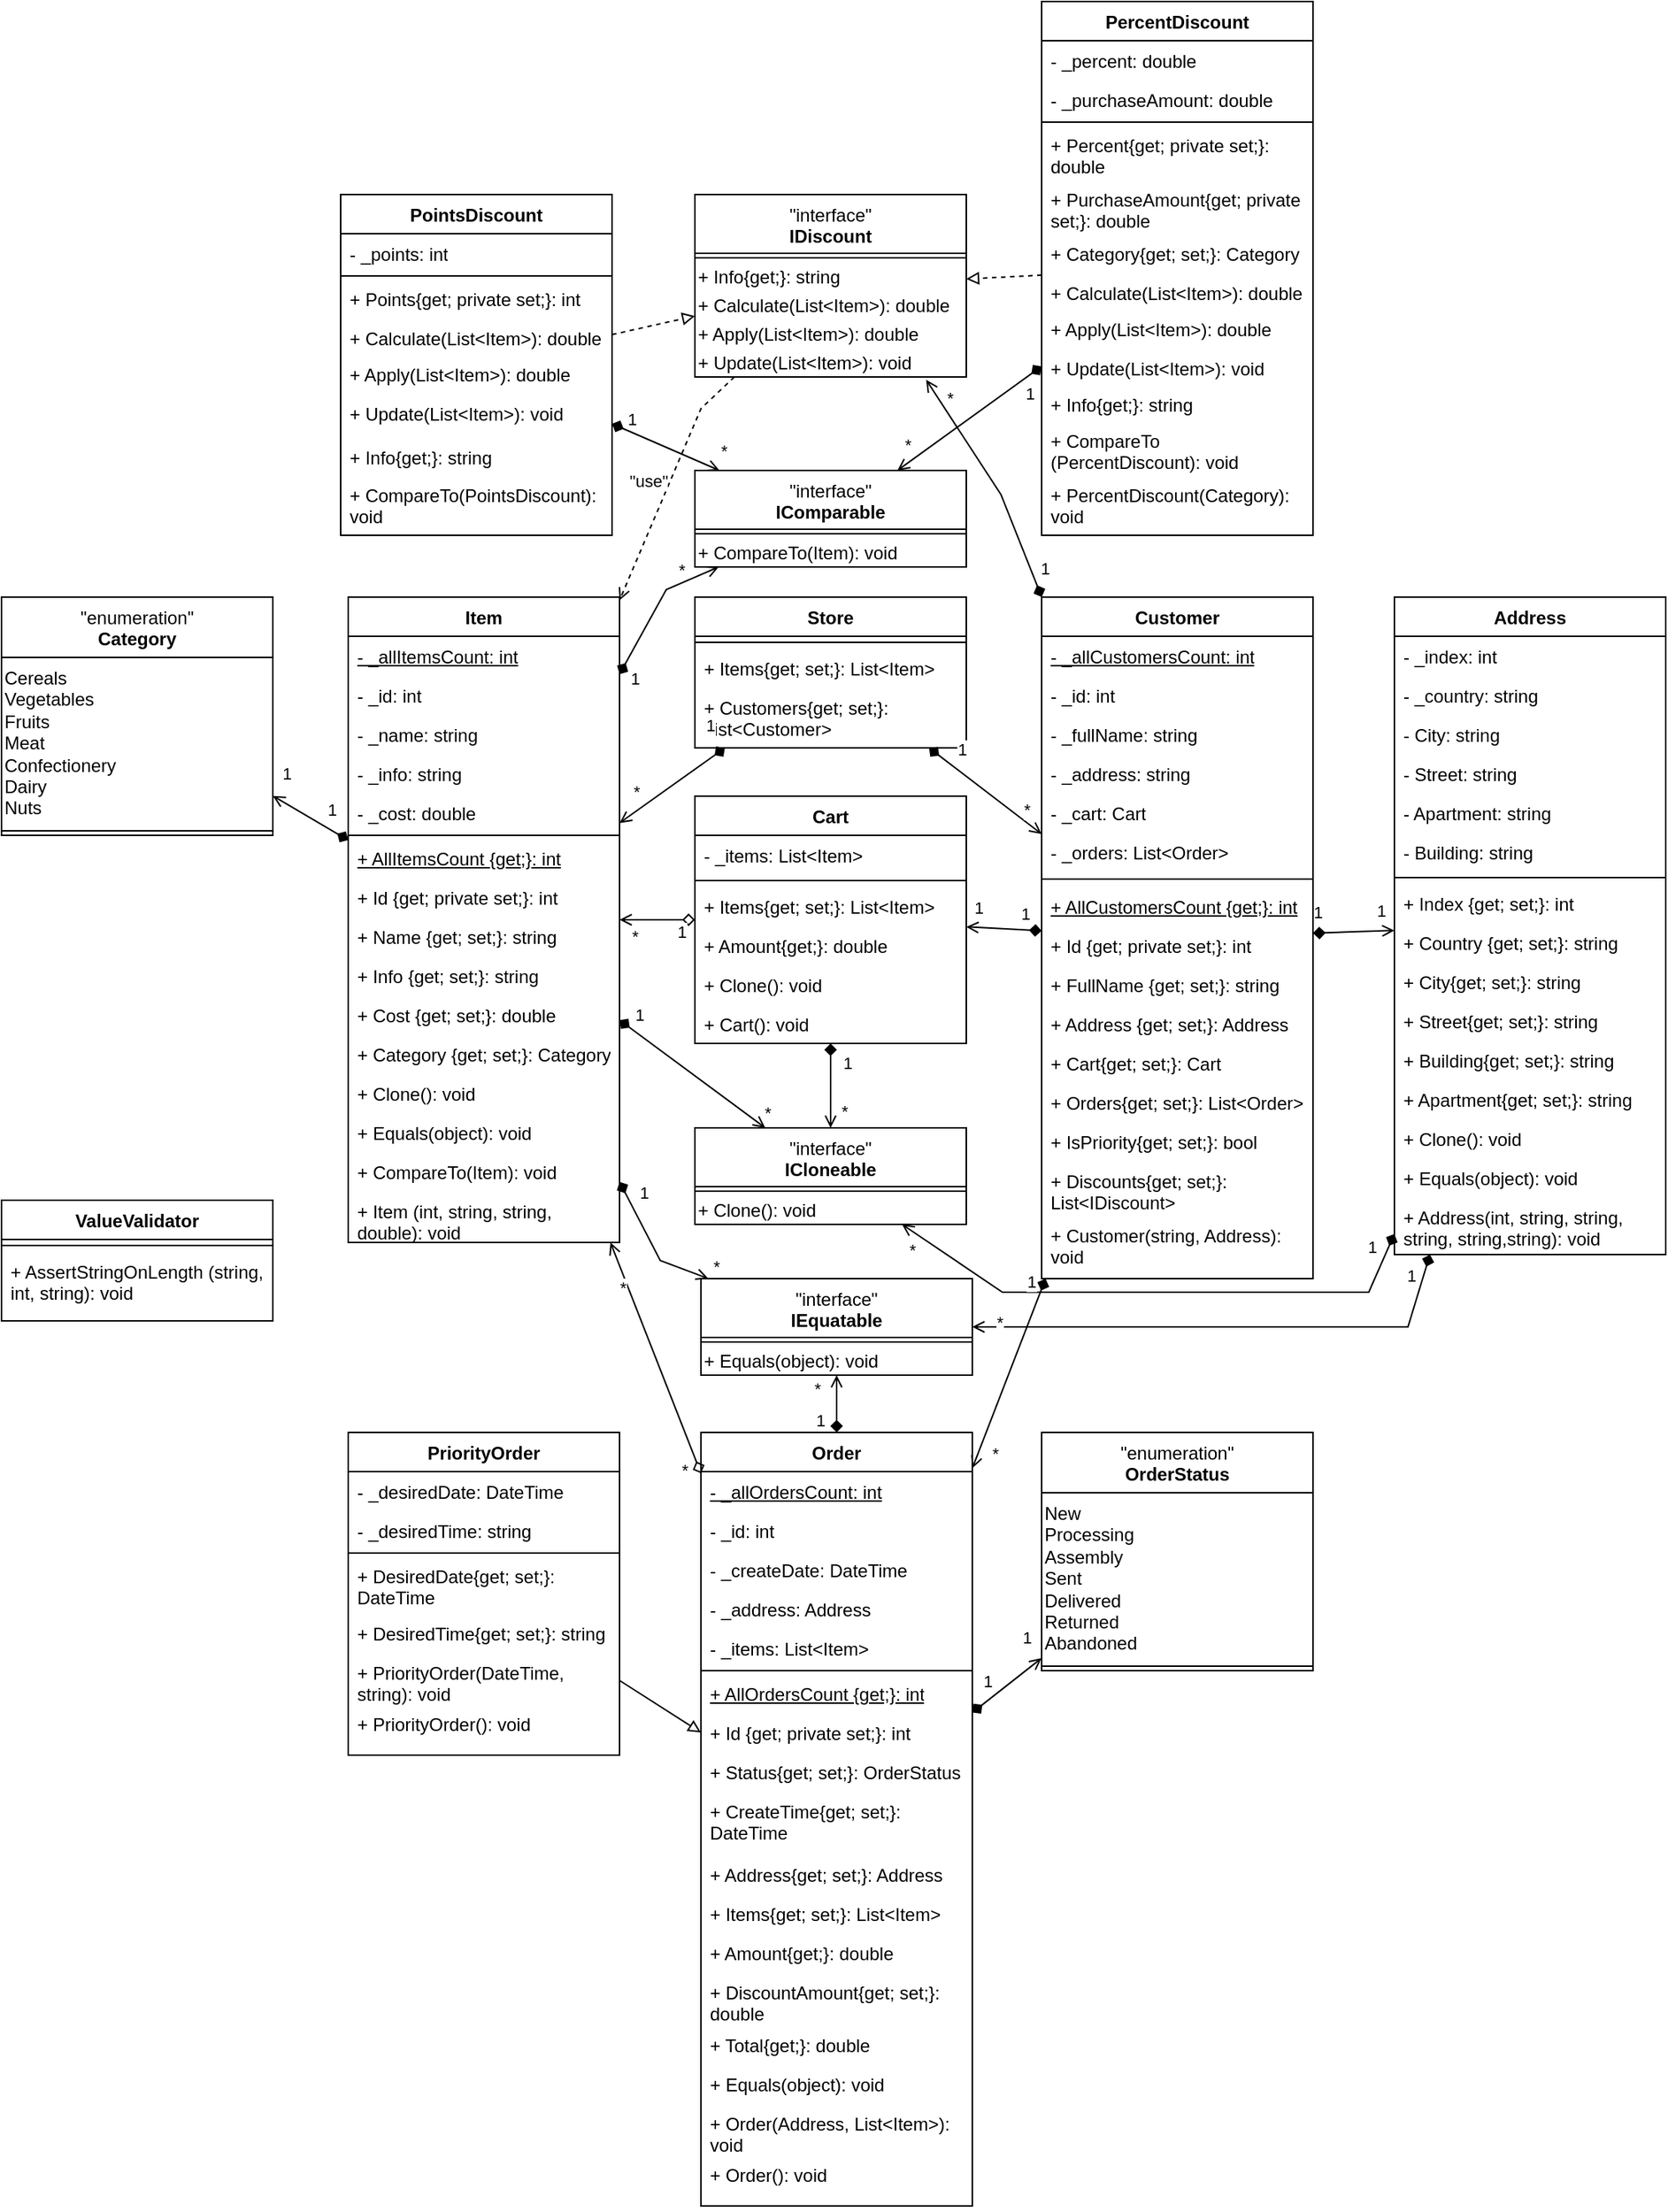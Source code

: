 <mxfile version="24.8.2">
  <diagram name="Страница — 1" id="cyyqTEQfqlTlpgTbPCYP">
    <mxGraphModel dx="1477" dy="1000" grid="0" gridSize="10" guides="1" tooltips="1" connect="1" arrows="1" fold="1" page="0" pageScale="1" pageWidth="827" pageHeight="1169" math="0" shadow="0">
      <root>
        <mxCell id="0" />
        <mxCell id="1" parent="0" />
        <mxCell id="P8RmGeyfJjX2TALAqy8s-24" value="" style="endArrow=open;html=1;rounded=0;startArrow=diamond;startFill=1;endFill=0;" edge="1" parent="1" source="ZHy04P8eJpB74Ytnu8nM-2" target="P8RmGeyfJjX2TALAqy8s-1">
          <mxGeometry width="50" height="50" relative="1" as="geometry">
            <mxPoint x="908" y="592" as="sourcePoint" />
            <mxPoint x="461" y="-7" as="targetPoint" />
            <Array as="points">
              <mxPoint x="727" y="501" />
              <mxPoint x="484" y="501" />
            </Array>
          </mxGeometry>
        </mxCell>
        <mxCell id="P8RmGeyfJjX2TALAqy8s-25" value="1" style="edgeLabel;html=1;align=center;verticalAlign=middle;resizable=0;points=[];" vertex="1" connectable="0" parent="P8RmGeyfJjX2TALAqy8s-24">
          <mxGeometry x="-0.881" y="2" relative="1" as="geometry">
            <mxPoint x="-8" y="-13" as="offset" />
          </mxGeometry>
        </mxCell>
        <mxCell id="P8RmGeyfJjX2TALAqy8s-26" value="*" style="edgeLabel;html=1;align=center;verticalAlign=middle;resizable=0;points=[];" vertex="1" connectable="0" parent="P8RmGeyfJjX2TALAqy8s-24">
          <mxGeometry x="0.871" y="3" relative="1" as="geometry">
            <mxPoint x="-11" y="1" as="offset" />
          </mxGeometry>
        </mxCell>
        <mxCell id="aCuDsNtKosJYIBM2p1oK-1" value="Item" style="swimlane;fontStyle=1;align=center;verticalAlign=top;childLayout=stackLayout;horizontal=1;startSize=26;horizontalStack=0;resizeParent=1;resizeParentMax=0;resizeLast=0;collapsible=1;marginBottom=0;whiteSpace=wrap;html=1;" parent="1" vertex="1">
          <mxGeometry x="50" y="40" width="180" height="428" as="geometry">
            <mxRectangle x="190" y="80" width="100" height="30" as="alternateBounds" />
          </mxGeometry>
        </mxCell>
        <mxCell id="QynPRttyj65Tb2II5Nbg-6" value="&lt;u&gt;- _allItemsCount: int&lt;/u&gt;" style="text;strokeColor=none;fillColor=none;align=left;verticalAlign=top;spacingLeft=4;spacingRight=4;overflow=hidden;rotatable=0;points=[[0,0.5],[1,0.5]];portConstraint=eastwest;whiteSpace=wrap;html=1;" parent="aCuDsNtKosJYIBM2p1oK-1" vertex="1">
          <mxGeometry y="26" width="180" height="26" as="geometry" />
        </mxCell>
        <mxCell id="QynPRttyj65Tb2II5Nbg-7" value="- _id: int" style="text;strokeColor=none;fillColor=none;align=left;verticalAlign=top;spacingLeft=4;spacingRight=4;overflow=hidden;rotatable=0;points=[[0,0.5],[1,0.5]];portConstraint=eastwest;whiteSpace=wrap;html=1;" parent="aCuDsNtKosJYIBM2p1oK-1" vertex="1">
          <mxGeometry y="52" width="180" height="26" as="geometry" />
        </mxCell>
        <mxCell id="QynPRttyj65Tb2II5Nbg-8" value="- _name: string" style="text;strokeColor=none;fillColor=none;align=left;verticalAlign=top;spacingLeft=4;spacingRight=4;overflow=hidden;rotatable=0;points=[[0,0.5],[1,0.5]];portConstraint=eastwest;whiteSpace=wrap;html=1;" parent="aCuDsNtKosJYIBM2p1oK-1" vertex="1">
          <mxGeometry y="78" width="180" height="26" as="geometry" />
        </mxCell>
        <mxCell id="QynPRttyj65Tb2II5Nbg-9" value="- _info: string" style="text;strokeColor=none;fillColor=none;align=left;verticalAlign=top;spacingLeft=4;spacingRight=4;overflow=hidden;rotatable=0;points=[[0,0.5],[1,0.5]];portConstraint=eastwest;whiteSpace=wrap;html=1;" parent="aCuDsNtKosJYIBM2p1oK-1" vertex="1">
          <mxGeometry y="104" width="180" height="26" as="geometry" />
        </mxCell>
        <mxCell id="QynPRttyj65Tb2II5Nbg-10" value="- _cost: double" style="text;strokeColor=none;fillColor=none;align=left;verticalAlign=top;spacingLeft=4;spacingRight=4;overflow=hidden;rotatable=0;points=[[0,0.5],[1,0.5]];portConstraint=eastwest;whiteSpace=wrap;html=1;" parent="aCuDsNtKosJYIBM2p1oK-1" vertex="1">
          <mxGeometry y="130" width="180" height="26" as="geometry" />
        </mxCell>
        <mxCell id="aCuDsNtKosJYIBM2p1oK-3" value="" style="line;strokeWidth=1;fillColor=none;align=left;verticalAlign=middle;spacingTop=-1;spacingLeft=3;spacingRight=3;rotatable=0;labelPosition=right;points=[];portConstraint=eastwest;strokeColor=inherit;" parent="aCuDsNtKosJYIBM2p1oK-1" vertex="1">
          <mxGeometry y="156" width="180" height="4" as="geometry" />
        </mxCell>
        <mxCell id="aCuDsNtKosJYIBM2p1oK-4" value="&lt;u&gt;+ AllItemsCount {get;}: int&lt;/u&gt;" style="text;strokeColor=none;fillColor=none;align=left;verticalAlign=top;spacingLeft=4;spacingRight=4;overflow=hidden;rotatable=0;points=[[0,0.5],[1,0.5]];portConstraint=eastwest;whiteSpace=wrap;html=1;" parent="aCuDsNtKosJYIBM2p1oK-1" vertex="1">
          <mxGeometry y="160" width="180" height="26" as="geometry" />
        </mxCell>
        <mxCell id="aCuDsNtKosJYIBM2p1oK-12" value="+ Id {get; private set;}: int" style="text;strokeColor=none;fillColor=none;align=left;verticalAlign=top;spacingLeft=4;spacingRight=4;overflow=hidden;rotatable=0;points=[[0,0.5],[1,0.5]];portConstraint=eastwest;whiteSpace=wrap;html=1;" parent="aCuDsNtKosJYIBM2p1oK-1" vertex="1">
          <mxGeometry y="186" width="180" height="26" as="geometry" />
        </mxCell>
        <mxCell id="aCuDsNtKosJYIBM2p1oK-11" value="+ Name {get; set;}: string" style="text;strokeColor=none;fillColor=none;align=left;verticalAlign=top;spacingLeft=4;spacingRight=4;overflow=hidden;rotatable=0;points=[[0,0.5],[1,0.5]];portConstraint=eastwest;whiteSpace=wrap;html=1;" parent="aCuDsNtKosJYIBM2p1oK-1" vertex="1">
          <mxGeometry y="212" width="180" height="26" as="geometry" />
        </mxCell>
        <mxCell id="aCuDsNtKosJYIBM2p1oK-10" value="+ Info {get; set;}: string" style="text;strokeColor=none;fillColor=none;align=left;verticalAlign=top;spacingLeft=4;spacingRight=4;overflow=hidden;rotatable=0;points=[[0,0.5],[1,0.5]];portConstraint=eastwest;whiteSpace=wrap;html=1;" parent="aCuDsNtKosJYIBM2p1oK-1" vertex="1">
          <mxGeometry y="238" width="180" height="26" as="geometry" />
        </mxCell>
        <mxCell id="aCuDsNtKosJYIBM2p1oK-9" value="+ Cost {get; set;}: double" style="text;strokeColor=none;fillColor=none;align=left;verticalAlign=top;spacingLeft=4;spacingRight=4;overflow=hidden;rotatable=0;points=[[0,0.5],[1,0.5]];portConstraint=eastwest;whiteSpace=wrap;html=1;" parent="aCuDsNtKosJYIBM2p1oK-1" vertex="1">
          <mxGeometry y="264" width="180" height="26" as="geometry" />
        </mxCell>
        <mxCell id="ZHy04P8eJpB74Ytnu8nM-1" value="+ Category {get; set;}: Category" style="text;strokeColor=none;fillColor=none;align=left;verticalAlign=top;spacingLeft=4;spacingRight=4;overflow=hidden;rotatable=0;points=[[0,0.5],[1,0.5]];portConstraint=eastwest;whiteSpace=wrap;html=1;" parent="aCuDsNtKosJYIBM2p1oK-1" vertex="1">
          <mxGeometry y="290" width="180" height="26" as="geometry" />
        </mxCell>
        <mxCell id="P8RmGeyfJjX2TALAqy8s-7" value="+ Clone(): void" style="text;strokeColor=none;fillColor=none;align=left;verticalAlign=top;spacingLeft=4;spacingRight=4;overflow=hidden;rotatable=0;points=[[0,0.5],[1,0.5]];portConstraint=eastwest;whiteSpace=wrap;html=1;" vertex="1" parent="aCuDsNtKosJYIBM2p1oK-1">
          <mxGeometry y="316" width="180" height="26" as="geometry" />
        </mxCell>
        <mxCell id="P8RmGeyfJjX2TALAqy8s-8" value="+ Equals(object): void" style="text;strokeColor=none;fillColor=none;align=left;verticalAlign=top;spacingLeft=4;spacingRight=4;overflow=hidden;rotatable=0;points=[[0,0.5],[1,0.5]];portConstraint=eastwest;whiteSpace=wrap;html=1;" vertex="1" parent="aCuDsNtKosJYIBM2p1oK-1">
          <mxGeometry y="342" width="180" height="26" as="geometry" />
        </mxCell>
        <mxCell id="P8RmGeyfJjX2TALAqy8s-9" value="+ CompareTo(Item): void" style="text;strokeColor=none;fillColor=none;align=left;verticalAlign=top;spacingLeft=4;spacingRight=4;overflow=hidden;rotatable=0;points=[[0,0.5],[1,0.5]];portConstraint=eastwest;whiteSpace=wrap;html=1;" vertex="1" parent="aCuDsNtKosJYIBM2p1oK-1">
          <mxGeometry y="368" width="180" height="26" as="geometry" />
        </mxCell>
        <mxCell id="QynPRttyj65Tb2II5Nbg-19" value="+ Item (int, string, string, double): void" style="text;strokeColor=none;fillColor=none;align=left;verticalAlign=top;spacingLeft=4;spacingRight=4;overflow=hidden;rotatable=0;points=[[0,0.5],[1,0.5]];portConstraint=eastwest;whiteSpace=wrap;html=1;" parent="aCuDsNtKosJYIBM2p1oK-1" vertex="1">
          <mxGeometry y="394" width="180" height="34" as="geometry" />
        </mxCell>
        <mxCell id="aCuDsNtKosJYIBM2p1oK-20" value="ValueValidator" style="swimlane;fontStyle=1;align=center;verticalAlign=top;childLayout=stackLayout;horizontal=1;startSize=26;horizontalStack=0;resizeParent=1;resizeParentMax=0;resizeLast=0;collapsible=1;marginBottom=0;whiteSpace=wrap;html=1;" parent="1" vertex="1">
          <mxGeometry x="-180" y="440" width="180" height="80" as="geometry">
            <mxRectangle x="190" y="80" width="100" height="30" as="alternateBounds" />
          </mxGeometry>
        </mxCell>
        <mxCell id="aCuDsNtKosJYIBM2p1oK-21" value="" style="line;strokeWidth=1;fillColor=none;align=left;verticalAlign=middle;spacingTop=-1;spacingLeft=3;spacingRight=3;rotatable=0;labelPosition=right;points=[];portConstraint=eastwest;strokeColor=inherit;" parent="aCuDsNtKosJYIBM2p1oK-20" vertex="1">
          <mxGeometry y="26" width="180" height="8" as="geometry" />
        </mxCell>
        <mxCell id="aCuDsNtKosJYIBM2p1oK-25" value="+ AssertStringOnLength (string, int, string): void" style="text;strokeColor=none;fillColor=none;align=left;verticalAlign=top;spacingLeft=4;spacingRight=4;overflow=hidden;rotatable=0;points=[[0,0.5],[1,0.5]];portConstraint=eastwest;whiteSpace=wrap;html=1;" parent="aCuDsNtKosJYIBM2p1oK-20" vertex="1">
          <mxGeometry y="34" width="180" height="46" as="geometry" />
        </mxCell>
        <mxCell id="ZHy04P8eJpB74Ytnu8nM-2" value="Address" style="swimlane;fontStyle=1;align=center;verticalAlign=top;childLayout=stackLayout;horizontal=1;startSize=26;horizontalStack=0;resizeParent=1;resizeParentMax=0;resizeLast=0;collapsible=1;marginBottom=0;whiteSpace=wrap;html=1;" parent="1" vertex="1">
          <mxGeometry x="744" y="40" width="180" height="436" as="geometry">
            <mxRectangle x="190" y="80" width="100" height="30" as="alternateBounds" />
          </mxGeometry>
        </mxCell>
        <mxCell id="QynPRttyj65Tb2II5Nbg-21" value="- _index: int" style="text;strokeColor=none;fillColor=none;align=left;verticalAlign=top;spacingLeft=4;spacingRight=4;overflow=hidden;rotatable=0;points=[[0,0.5],[1,0.5]];portConstraint=eastwest;whiteSpace=wrap;html=1;" parent="ZHy04P8eJpB74Ytnu8nM-2" vertex="1">
          <mxGeometry y="26" width="180" height="26" as="geometry" />
        </mxCell>
        <mxCell id="QynPRttyj65Tb2II5Nbg-22" value="- _country: string" style="text;strokeColor=none;fillColor=none;align=left;verticalAlign=top;spacingLeft=4;spacingRight=4;overflow=hidden;rotatable=0;points=[[0,0.5],[1,0.5]];portConstraint=eastwest;whiteSpace=wrap;html=1;" parent="ZHy04P8eJpB74Ytnu8nM-2" vertex="1">
          <mxGeometry y="52" width="180" height="26" as="geometry" />
        </mxCell>
        <mxCell id="QynPRttyj65Tb2II5Nbg-23" value="- City: string" style="text;strokeColor=none;fillColor=none;align=left;verticalAlign=top;spacingLeft=4;spacingRight=4;overflow=hidden;rotatable=0;points=[[0,0.5],[1,0.5]];portConstraint=eastwest;whiteSpace=wrap;html=1;" parent="ZHy04P8eJpB74Ytnu8nM-2" vertex="1">
          <mxGeometry y="78" width="180" height="26" as="geometry" />
        </mxCell>
        <mxCell id="QynPRttyj65Tb2II5Nbg-24" value="- Street: string" style="text;strokeColor=none;fillColor=none;align=left;verticalAlign=top;spacingLeft=4;spacingRight=4;overflow=hidden;rotatable=0;points=[[0,0.5],[1,0.5]];portConstraint=eastwest;whiteSpace=wrap;html=1;" parent="ZHy04P8eJpB74Ytnu8nM-2" vertex="1">
          <mxGeometry y="104" width="180" height="26" as="geometry" />
        </mxCell>
        <mxCell id="QynPRttyj65Tb2II5Nbg-26" value="- Apartment: string" style="text;strokeColor=none;fillColor=none;align=left;verticalAlign=top;spacingLeft=4;spacingRight=4;overflow=hidden;rotatable=0;points=[[0,0.5],[1,0.5]];portConstraint=eastwest;whiteSpace=wrap;html=1;" parent="ZHy04P8eJpB74Ytnu8nM-2" vertex="1">
          <mxGeometry y="130" width="180" height="26" as="geometry" />
        </mxCell>
        <mxCell id="QynPRttyj65Tb2II5Nbg-25" value="- Building: string" style="text;strokeColor=none;fillColor=none;align=left;verticalAlign=top;spacingLeft=4;spacingRight=4;overflow=hidden;rotatable=0;points=[[0,0.5],[1,0.5]];portConstraint=eastwest;whiteSpace=wrap;html=1;" parent="ZHy04P8eJpB74Ytnu8nM-2" vertex="1">
          <mxGeometry y="156" width="180" height="26" as="geometry" />
        </mxCell>
        <mxCell id="ZHy04P8eJpB74Ytnu8nM-3" value="" style="line;strokeWidth=1;fillColor=none;align=left;verticalAlign=middle;spacingTop=-1;spacingLeft=3;spacingRight=3;rotatable=0;labelPosition=right;points=[];portConstraint=eastwest;strokeColor=inherit;" parent="ZHy04P8eJpB74Ytnu8nM-2" vertex="1">
          <mxGeometry y="182" width="180" height="8" as="geometry" />
        </mxCell>
        <mxCell id="ZHy04P8eJpB74Ytnu8nM-4" value="+ Index {get; set;}: int" style="text;strokeColor=none;fillColor=none;align=left;verticalAlign=top;spacingLeft=4;spacingRight=4;overflow=hidden;rotatable=0;points=[[0,0.5],[1,0.5]];portConstraint=eastwest;whiteSpace=wrap;html=1;" parent="ZHy04P8eJpB74Ytnu8nM-2" vertex="1">
          <mxGeometry y="190" width="180" height="26" as="geometry" />
        </mxCell>
        <mxCell id="ZHy04P8eJpB74Ytnu8nM-5" value="+ Country {get; set;}: string" style="text;strokeColor=none;fillColor=none;align=left;verticalAlign=top;spacingLeft=4;spacingRight=4;overflow=hidden;rotatable=0;points=[[0,0.5],[1,0.5]];portConstraint=eastwest;whiteSpace=wrap;html=1;" parent="ZHy04P8eJpB74Ytnu8nM-2" vertex="1">
          <mxGeometry y="216" width="180" height="26" as="geometry" />
        </mxCell>
        <mxCell id="ZHy04P8eJpB74Ytnu8nM-6" value="+ City{get; set;}: string" style="text;strokeColor=none;fillColor=none;align=left;verticalAlign=top;spacingLeft=4;spacingRight=4;overflow=hidden;rotatable=0;points=[[0,0.5],[1,0.5]];portConstraint=eastwest;whiteSpace=wrap;html=1;" parent="ZHy04P8eJpB74Ytnu8nM-2" vertex="1">
          <mxGeometry y="242" width="180" height="26" as="geometry" />
        </mxCell>
        <mxCell id="ZHy04P8eJpB74Ytnu8nM-7" value="+ Street{get; set;}: string" style="text;strokeColor=none;fillColor=none;align=left;verticalAlign=top;spacingLeft=4;spacingRight=4;overflow=hidden;rotatable=0;points=[[0,0.5],[1,0.5]];portConstraint=eastwest;whiteSpace=wrap;html=1;" parent="ZHy04P8eJpB74Ytnu8nM-2" vertex="1">
          <mxGeometry y="268" width="180" height="26" as="geometry" />
        </mxCell>
        <mxCell id="ZHy04P8eJpB74Ytnu8nM-9" value="+ Building{get; set;}: string" style="text;strokeColor=none;fillColor=none;align=left;verticalAlign=top;spacingLeft=4;spacingRight=4;overflow=hidden;rotatable=0;points=[[0,0.5],[1,0.5]];portConstraint=eastwest;whiteSpace=wrap;html=1;" parent="ZHy04P8eJpB74Ytnu8nM-2" vertex="1">
          <mxGeometry y="294" width="180" height="26" as="geometry" />
        </mxCell>
        <mxCell id="ZHy04P8eJpB74Ytnu8nM-10" value="+ Apartment{get; set;}: string" style="text;strokeColor=none;fillColor=none;align=left;verticalAlign=top;spacingLeft=4;spacingRight=4;overflow=hidden;rotatable=0;points=[[0,0.5],[1,0.5]];portConstraint=eastwest;whiteSpace=wrap;html=1;" parent="ZHy04P8eJpB74Ytnu8nM-2" vertex="1">
          <mxGeometry y="320" width="180" height="26" as="geometry" />
        </mxCell>
        <mxCell id="P8RmGeyfJjX2TALAqy8s-10" value="+ Clone(): void" style="text;strokeColor=none;fillColor=none;align=left;verticalAlign=top;spacingLeft=4;spacingRight=4;overflow=hidden;rotatable=0;points=[[0,0.5],[1,0.5]];portConstraint=eastwest;whiteSpace=wrap;html=1;" vertex="1" parent="ZHy04P8eJpB74Ytnu8nM-2">
          <mxGeometry y="346" width="180" height="26" as="geometry" />
        </mxCell>
        <mxCell id="P8RmGeyfJjX2TALAqy8s-11" value="+ Equals(object): void" style="text;strokeColor=none;fillColor=none;align=left;verticalAlign=top;spacingLeft=4;spacingRight=4;overflow=hidden;rotatable=0;points=[[0,0.5],[1,0.5]];portConstraint=eastwest;whiteSpace=wrap;html=1;" vertex="1" parent="ZHy04P8eJpB74Ytnu8nM-2">
          <mxGeometry y="372" width="180" height="26" as="geometry" />
        </mxCell>
        <mxCell id="f7RbkkvlJwdS8XxNwNuT-8" value="+ Address(int, string, string, string, string,string): void" style="text;strokeColor=none;fillColor=none;align=left;verticalAlign=top;spacingLeft=4;spacingRight=4;overflow=hidden;rotatable=0;points=[[0,0.5],[1,0.5]];portConstraint=eastwest;whiteSpace=wrap;html=1;" parent="ZHy04P8eJpB74Ytnu8nM-2" vertex="1">
          <mxGeometry y="398" width="180" height="38" as="geometry" />
        </mxCell>
        <mxCell id="ZHy04P8eJpB74Ytnu8nM-11" value="" style="endArrow=open;html=1;rounded=0;startArrow=diamond;startFill=1;endFill=0;" parent="1" source="aCuDsNtKosJYIBM2p1oK-13" target="ZHy04P8eJpB74Ytnu8nM-2" edge="1">
          <mxGeometry width="50" height="50" relative="1" as="geometry">
            <mxPoint x="450" y="280" as="sourcePoint" />
            <mxPoint x="500" y="230" as="targetPoint" />
          </mxGeometry>
        </mxCell>
        <mxCell id="ZHy04P8eJpB74Ytnu8nM-12" value="1" style="edgeLabel;html=1;align=center;verticalAlign=middle;resizable=0;points=[];" parent="ZHy04P8eJpB74Ytnu8nM-11" vertex="1" connectable="0">
          <mxGeometry x="-0.881" y="2" relative="1" as="geometry">
            <mxPoint y="-12" as="offset" />
          </mxGeometry>
        </mxCell>
        <mxCell id="ZHy04P8eJpB74Ytnu8nM-13" value="1" style="edgeLabel;html=1;align=center;verticalAlign=middle;resizable=0;points=[];" parent="ZHy04P8eJpB74Ytnu8nM-11" vertex="1" connectable="0">
          <mxGeometry x="0.871" y="3" relative="1" as="geometry">
            <mxPoint x="-6" y="-10" as="offset" />
          </mxGeometry>
        </mxCell>
        <mxCell id="ZHy04P8eJpB74Ytnu8nM-14" value="Store" style="swimlane;fontStyle=1;align=center;verticalAlign=top;childLayout=stackLayout;horizontal=1;startSize=26;horizontalStack=0;resizeParent=1;resizeParentMax=0;resizeLast=0;collapsible=1;marginBottom=0;whiteSpace=wrap;html=1;" parent="1" vertex="1">
          <mxGeometry x="280" y="40" width="180" height="100" as="geometry">
            <mxRectangle x="190" y="80" width="100" height="30" as="alternateBounds" />
          </mxGeometry>
        </mxCell>
        <mxCell id="ZHy04P8eJpB74Ytnu8nM-15" value="" style="line;strokeWidth=1;fillColor=none;align=left;verticalAlign=middle;spacingTop=-1;spacingLeft=3;spacingRight=3;rotatable=0;labelPosition=right;points=[];portConstraint=eastwest;strokeColor=inherit;" parent="ZHy04P8eJpB74Ytnu8nM-14" vertex="1">
          <mxGeometry y="26" width="180" height="8" as="geometry" />
        </mxCell>
        <mxCell id="ZHy04P8eJpB74Ytnu8nM-18" value="+ Items{get; set;}: List&amp;lt;Item&amp;gt;" style="text;strokeColor=none;fillColor=none;align=left;verticalAlign=top;spacingLeft=4;spacingRight=4;overflow=hidden;rotatable=0;points=[[0,0.5],[1,0.5]];portConstraint=eastwest;whiteSpace=wrap;html=1;" parent="ZHy04P8eJpB74Ytnu8nM-14" vertex="1">
          <mxGeometry y="34" width="180" height="26" as="geometry" />
        </mxCell>
        <mxCell id="ZHy04P8eJpB74Ytnu8nM-19" value="+ Customers{get; set;}: List&amp;lt;Customer&amp;gt;" style="text;strokeColor=none;fillColor=none;align=left;verticalAlign=top;spacingLeft=4;spacingRight=4;overflow=hidden;rotatable=0;points=[[0,0.5],[1,0.5]];portConstraint=eastwest;whiteSpace=wrap;html=1;" parent="ZHy04P8eJpB74Ytnu8nM-14" vertex="1">
          <mxGeometry y="60" width="180" height="40" as="geometry" />
        </mxCell>
        <mxCell id="ZHy04P8eJpB74Ytnu8nM-21" value="" style="endArrow=open;html=1;rounded=0;startArrow=diamond;startFill=1;endFill=0;" parent="1" source="ZHy04P8eJpB74Ytnu8nM-14" target="aCuDsNtKosJYIBM2p1oK-13" edge="1">
          <mxGeometry width="50" height="50" relative="1" as="geometry">
            <mxPoint x="700" y="142" as="sourcePoint" />
            <mxPoint x="770" y="143" as="targetPoint" />
          </mxGeometry>
        </mxCell>
        <mxCell id="ZHy04P8eJpB74Ytnu8nM-22" value="1" style="edgeLabel;html=1;align=center;verticalAlign=middle;resizable=0;points=[];" parent="ZHy04P8eJpB74Ytnu8nM-21" vertex="1" connectable="0">
          <mxGeometry x="-0.881" y="2" relative="1" as="geometry">
            <mxPoint x="16" y="-1" as="offset" />
          </mxGeometry>
        </mxCell>
        <mxCell id="ZHy04P8eJpB74Ytnu8nM-23" value="*" style="edgeLabel;html=1;align=center;verticalAlign=middle;resizable=0;points=[];" parent="ZHy04P8eJpB74Ytnu8nM-21" vertex="1" connectable="0">
          <mxGeometry x="0.871" y="3" relative="1" as="geometry">
            <mxPoint x="-7" y="-10" as="offset" />
          </mxGeometry>
        </mxCell>
        <mxCell id="ZHy04P8eJpB74Ytnu8nM-24" value="" style="endArrow=open;html=1;rounded=0;startArrow=diamond;startFill=1;endFill=0;" parent="1" source="ZHy04P8eJpB74Ytnu8nM-14" target="aCuDsNtKosJYIBM2p1oK-1" edge="1">
          <mxGeometry width="50" height="50" relative="1" as="geometry">
            <mxPoint x="710" y="152" as="sourcePoint" />
            <mxPoint x="360" y="180" as="targetPoint" />
          </mxGeometry>
        </mxCell>
        <mxCell id="ZHy04P8eJpB74Ytnu8nM-25" value="1" style="edgeLabel;html=1;align=center;verticalAlign=middle;resizable=0;points=[];" parent="ZHy04P8eJpB74Ytnu8nM-24" vertex="1" connectable="0">
          <mxGeometry x="-0.881" y="2" relative="1" as="geometry">
            <mxPoint x="-7" y="-20" as="offset" />
          </mxGeometry>
        </mxCell>
        <mxCell id="ZHy04P8eJpB74Ytnu8nM-26" value="*" style="edgeLabel;html=1;align=center;verticalAlign=middle;resizable=0;points=[];" parent="ZHy04P8eJpB74Ytnu8nM-24" vertex="1" connectable="0">
          <mxGeometry x="0.871" y="3" relative="1" as="geometry">
            <mxPoint x="5" y="-20" as="offset" />
          </mxGeometry>
        </mxCell>
        <mxCell id="QynPRttyj65Tb2II5Nbg-27" value="&lt;div&gt;&lt;span style=&quot;font-weight: normal;&quot;&gt;&quot;enumeration&quot;&lt;/span&gt;&lt;/div&gt;Category" style="swimlane;fontStyle=1;align=center;verticalAlign=top;childLayout=stackLayout;horizontal=1;startSize=40;horizontalStack=0;resizeParent=1;resizeParentMax=0;resizeLast=0;collapsible=1;marginBottom=0;whiteSpace=wrap;html=1;" parent="1" vertex="1">
          <mxGeometry x="-180" y="40" width="180" height="158" as="geometry">
            <mxRectangle x="-180" y="40" width="100" height="30" as="alternateBounds" />
          </mxGeometry>
        </mxCell>
        <mxCell id="QynPRttyj65Tb2II5Nbg-41" value="Cereals&#xa;Vegetables&#xa;Fruits&#xa;Meat&#xa;Confectionery&#xa;Dairy&#xa;Nuts" style="text;whiteSpace=wrap;" parent="QynPRttyj65Tb2II5Nbg-27" vertex="1">
          <mxGeometry y="40" width="180" height="112" as="geometry" />
        </mxCell>
        <mxCell id="QynPRttyj65Tb2II5Nbg-33" value="" style="line;strokeWidth=1;fillColor=none;align=left;verticalAlign=middle;spacingTop=-1;spacingLeft=3;spacingRight=3;rotatable=0;labelPosition=right;points=[];portConstraint=eastwest;strokeColor=inherit;" parent="QynPRttyj65Tb2II5Nbg-27" vertex="1">
          <mxGeometry y="152" width="180" height="6" as="geometry" />
        </mxCell>
        <mxCell id="QynPRttyj65Tb2II5Nbg-42" value="" style="endArrow=open;html=1;rounded=0;startArrow=diamond;startFill=1;endFill=0;" parent="1" source="aCuDsNtKosJYIBM2p1oK-1" target="QynPRttyj65Tb2II5Nbg-27" edge="1">
          <mxGeometry width="50" height="50" relative="1" as="geometry">
            <mxPoint x="290" y="147" as="sourcePoint" />
            <mxPoint x="230" y="178" as="targetPoint" />
          </mxGeometry>
        </mxCell>
        <mxCell id="QynPRttyj65Tb2II5Nbg-43" value="1" style="edgeLabel;html=1;align=center;verticalAlign=middle;resizable=0;points=[];" parent="QynPRttyj65Tb2II5Nbg-42" vertex="1" connectable="0">
          <mxGeometry x="-0.881" y="2" relative="1" as="geometry">
            <mxPoint x="-7" y="-20" as="offset" />
          </mxGeometry>
        </mxCell>
        <mxCell id="QynPRttyj65Tb2II5Nbg-44" value="1" style="edgeLabel;html=1;align=center;verticalAlign=middle;resizable=0;points=[];" parent="QynPRttyj65Tb2II5Nbg-42" vertex="1" connectable="0">
          <mxGeometry x="0.871" y="3" relative="1" as="geometry">
            <mxPoint x="7" y="-20" as="offset" />
          </mxGeometry>
        </mxCell>
        <mxCell id="Qz9nzRmwoUxgpBmi1oMf-1" value="Cart" style="swimlane;fontStyle=1;align=center;verticalAlign=top;childLayout=stackLayout;horizontal=1;startSize=26;horizontalStack=0;resizeParent=1;resizeParentMax=0;resizeLast=0;collapsible=1;marginBottom=0;whiteSpace=wrap;html=1;" parent="1" vertex="1">
          <mxGeometry x="280" y="172" width="180" height="164" as="geometry">
            <mxRectangle x="190" y="80" width="100" height="30" as="alternateBounds" />
          </mxGeometry>
        </mxCell>
        <mxCell id="Qz9nzRmwoUxgpBmi1oMf-2" value="- _items: List&amp;lt;Item&amp;gt;" style="text;strokeColor=none;fillColor=none;align=left;verticalAlign=top;spacingLeft=4;spacingRight=4;overflow=hidden;rotatable=0;points=[[0,0.5],[1,0.5]];portConstraint=eastwest;whiteSpace=wrap;html=1;" parent="Qz9nzRmwoUxgpBmi1oMf-1" vertex="1">
          <mxGeometry y="26" width="180" height="26" as="geometry" />
        </mxCell>
        <mxCell id="Qz9nzRmwoUxgpBmi1oMf-8" value="" style="line;strokeWidth=1;fillColor=none;align=left;verticalAlign=middle;spacingTop=-1;spacingLeft=3;spacingRight=3;rotatable=0;labelPosition=right;points=[];portConstraint=eastwest;strokeColor=inherit;" parent="Qz9nzRmwoUxgpBmi1oMf-1" vertex="1">
          <mxGeometry y="52" width="180" height="8" as="geometry" />
        </mxCell>
        <mxCell id="Qz9nzRmwoUxgpBmi1oMf-9" value="+ Items{get; set;}: List&amp;lt;Item&amp;gt;" style="text;strokeColor=none;fillColor=none;align=left;verticalAlign=top;spacingLeft=4;spacingRight=4;overflow=hidden;rotatable=0;points=[[0,0.5],[1,0.5]];portConstraint=eastwest;whiteSpace=wrap;html=1;" parent="Qz9nzRmwoUxgpBmi1oMf-1" vertex="1">
          <mxGeometry y="60" width="180" height="26" as="geometry" />
        </mxCell>
        <mxCell id="Qz9nzRmwoUxgpBmi1oMf-10" value="+ Amount{get;}: double" style="text;strokeColor=none;fillColor=none;align=left;verticalAlign=top;spacingLeft=4;spacingRight=4;overflow=hidden;rotatable=0;points=[[0,0.5],[1,0.5]];portConstraint=eastwest;whiteSpace=wrap;html=1;" parent="Qz9nzRmwoUxgpBmi1oMf-1" vertex="1">
          <mxGeometry y="86" width="180" height="26" as="geometry" />
        </mxCell>
        <mxCell id="Qz9nzRmwoUxgpBmi1oMf-14" value="+ Clone(): void" style="text;strokeColor=none;fillColor=none;align=left;verticalAlign=top;spacingLeft=4;spacingRight=4;overflow=hidden;rotatable=0;points=[[0,0.5],[1,0.5]];portConstraint=eastwest;whiteSpace=wrap;html=1;" parent="Qz9nzRmwoUxgpBmi1oMf-1" vertex="1">
          <mxGeometry y="112" width="180" height="26" as="geometry" />
        </mxCell>
        <mxCell id="P8RmGeyfJjX2TALAqy8s-13" value="+ Cart(): void" style="text;strokeColor=none;fillColor=none;align=left;verticalAlign=top;spacingLeft=4;spacingRight=4;overflow=hidden;rotatable=0;points=[[0,0.5],[1,0.5]];portConstraint=eastwest;whiteSpace=wrap;html=1;" vertex="1" parent="Qz9nzRmwoUxgpBmi1oMf-1">
          <mxGeometry y="138" width="180" height="26" as="geometry" />
        </mxCell>
        <mxCell id="Qz9nzRmwoUxgpBmi1oMf-15" value="" style="endArrow=open;html=1;rounded=0;startArrow=diamond;startFill=1;endFill=0;" parent="1" source="aCuDsNtKosJYIBM2p1oK-13" target="Qz9nzRmwoUxgpBmi1oMf-1" edge="1">
          <mxGeometry width="50" height="50" relative="1" as="geometry">
            <mxPoint x="480" y="190" as="sourcePoint" />
            <mxPoint x="480" y="250" as="targetPoint" />
          </mxGeometry>
        </mxCell>
        <mxCell id="Qz9nzRmwoUxgpBmi1oMf-16" value="1" style="edgeLabel;html=1;align=center;verticalAlign=middle;resizable=0;points=[];" parent="Qz9nzRmwoUxgpBmi1oMf-15" vertex="1" connectable="0">
          <mxGeometry x="-0.881" y="2" relative="1" as="geometry">
            <mxPoint x="-8" y="-13" as="offset" />
          </mxGeometry>
        </mxCell>
        <mxCell id="Qz9nzRmwoUxgpBmi1oMf-17" value="1" style="edgeLabel;html=1;align=center;verticalAlign=middle;resizable=0;points=[];" parent="Qz9nzRmwoUxgpBmi1oMf-15" vertex="1" connectable="0">
          <mxGeometry x="0.871" y="3" relative="1" as="geometry">
            <mxPoint x="5" y="-16" as="offset" />
          </mxGeometry>
        </mxCell>
        <mxCell id="Qz9nzRmwoUxgpBmi1oMf-18" value="Order" style="swimlane;fontStyle=1;align=center;verticalAlign=top;childLayout=stackLayout;horizontal=1;startSize=26;horizontalStack=0;resizeParent=1;resizeParentMax=0;resizeLast=0;collapsible=1;marginBottom=0;whiteSpace=wrap;html=1;" parent="1" vertex="1">
          <mxGeometry x="284" y="594" width="180" height="513" as="geometry">
            <mxRectangle x="190" y="80" width="100" height="30" as="alternateBounds" />
          </mxGeometry>
        </mxCell>
        <mxCell id="Qz9nzRmwoUxgpBmi1oMf-19" value="&lt;u&gt;- _allOrdersCount: int&lt;/u&gt;" style="text;strokeColor=none;fillColor=none;align=left;verticalAlign=top;spacingLeft=4;spacingRight=4;overflow=hidden;rotatable=0;points=[[0,0.5],[1,0.5]];portConstraint=eastwest;whiteSpace=wrap;html=1;" parent="Qz9nzRmwoUxgpBmi1oMf-18" vertex="1">
          <mxGeometry y="26" width="180" height="26" as="geometry" />
        </mxCell>
        <mxCell id="Qz9nzRmwoUxgpBmi1oMf-20" value="- _id: int" style="text;strokeColor=none;fillColor=none;align=left;verticalAlign=top;spacingLeft=4;spacingRight=4;overflow=hidden;rotatable=0;points=[[0,0.5],[1,0.5]];portConstraint=eastwest;whiteSpace=wrap;html=1;" parent="Qz9nzRmwoUxgpBmi1oMf-18" vertex="1">
          <mxGeometry y="52" width="180" height="26" as="geometry" />
        </mxCell>
        <mxCell id="Qz9nzRmwoUxgpBmi1oMf-21" value="- _createDate: DateTime" style="text;strokeColor=none;fillColor=none;align=left;verticalAlign=top;spacingLeft=4;spacingRight=4;overflow=hidden;rotatable=0;points=[[0,0.5],[1,0.5]];portConstraint=eastwest;whiteSpace=wrap;html=1;" parent="Qz9nzRmwoUxgpBmi1oMf-18" vertex="1">
          <mxGeometry y="78" width="180" height="26" as="geometry" />
        </mxCell>
        <mxCell id="Qz9nzRmwoUxgpBmi1oMf-22" value="- _address: Address" style="text;strokeColor=none;fillColor=none;align=left;verticalAlign=top;spacingLeft=4;spacingRight=4;overflow=hidden;rotatable=0;points=[[0,0.5],[1,0.5]];portConstraint=eastwest;whiteSpace=wrap;html=1;" parent="Qz9nzRmwoUxgpBmi1oMf-18" vertex="1">
          <mxGeometry y="104" width="180" height="26" as="geometry" />
        </mxCell>
        <mxCell id="Qz9nzRmwoUxgpBmi1oMf-23" value="- _items: List&amp;lt;Item&amp;gt;" style="text;strokeColor=none;fillColor=none;align=left;verticalAlign=top;spacingLeft=4;spacingRight=4;overflow=hidden;rotatable=0;points=[[0,0.5],[1,0.5]];portConstraint=eastwest;whiteSpace=wrap;html=1;" parent="Qz9nzRmwoUxgpBmi1oMf-18" vertex="1">
          <mxGeometry y="130" width="180" height="26" as="geometry" />
        </mxCell>
        <mxCell id="Qz9nzRmwoUxgpBmi1oMf-24" value="" style="line;strokeWidth=1;fillColor=none;align=left;verticalAlign=middle;spacingTop=-1;spacingLeft=3;spacingRight=3;rotatable=0;labelPosition=right;points=[];portConstraint=eastwest;strokeColor=inherit;" parent="Qz9nzRmwoUxgpBmi1oMf-18" vertex="1">
          <mxGeometry y="156" width="180" height="4" as="geometry" />
        </mxCell>
        <mxCell id="Qz9nzRmwoUxgpBmi1oMf-25" value="&lt;u&gt;+ AllOrdersCount {get;}: int&lt;/u&gt;" style="text;strokeColor=none;fillColor=none;align=left;verticalAlign=top;spacingLeft=4;spacingRight=4;overflow=hidden;rotatable=0;points=[[0,0.5],[1,0.5]];portConstraint=eastwest;whiteSpace=wrap;html=1;" parent="Qz9nzRmwoUxgpBmi1oMf-18" vertex="1">
          <mxGeometry y="160" width="180" height="26" as="geometry" />
        </mxCell>
        <mxCell id="Qz9nzRmwoUxgpBmi1oMf-26" value="+ Id {get; private set;}: int" style="text;strokeColor=none;fillColor=none;align=left;verticalAlign=top;spacingLeft=4;spacingRight=4;overflow=hidden;rotatable=0;points=[[0,0.5],[1,0.5]];portConstraint=eastwest;whiteSpace=wrap;html=1;" parent="Qz9nzRmwoUxgpBmi1oMf-18" vertex="1">
          <mxGeometry y="186" width="180" height="26" as="geometry" />
        </mxCell>
        <mxCell id="Qz9nzRmwoUxgpBmi1oMf-27" value="+ Status{get; set;}: OrderStatus" style="text;strokeColor=none;fillColor=none;align=left;verticalAlign=top;spacingLeft=4;spacingRight=4;overflow=hidden;rotatable=0;points=[[0,0.5],[1,0.5]];portConstraint=eastwest;whiteSpace=wrap;html=1;" parent="Qz9nzRmwoUxgpBmi1oMf-18" vertex="1">
          <mxGeometry y="212" width="180" height="26" as="geometry" />
        </mxCell>
        <mxCell id="Qz9nzRmwoUxgpBmi1oMf-28" value="+ CreateTime{get; set;}: DateTime" style="text;strokeColor=none;fillColor=none;align=left;verticalAlign=top;spacingLeft=4;spacingRight=4;overflow=hidden;rotatable=0;points=[[0,0.5],[1,0.5]];portConstraint=eastwest;whiteSpace=wrap;html=1;" parent="Qz9nzRmwoUxgpBmi1oMf-18" vertex="1">
          <mxGeometry y="238" width="180" height="42" as="geometry" />
        </mxCell>
        <mxCell id="Qz9nzRmwoUxgpBmi1oMf-29" value="+ Address{get; set;}: Address" style="text;strokeColor=none;fillColor=none;align=left;verticalAlign=top;spacingLeft=4;spacingRight=4;overflow=hidden;rotatable=0;points=[[0,0.5],[1,0.5]];portConstraint=eastwest;whiteSpace=wrap;html=1;" parent="Qz9nzRmwoUxgpBmi1oMf-18" vertex="1">
          <mxGeometry y="280" width="180" height="26" as="geometry" />
        </mxCell>
        <mxCell id="Qz9nzRmwoUxgpBmi1oMf-30" value="+ Items{get; set;}: List&amp;lt;Item&amp;gt;" style="text;strokeColor=none;fillColor=none;align=left;verticalAlign=top;spacingLeft=4;spacingRight=4;overflow=hidden;rotatable=0;points=[[0,0.5],[1,0.5]];portConstraint=eastwest;whiteSpace=wrap;html=1;" parent="Qz9nzRmwoUxgpBmi1oMf-18" vertex="1">
          <mxGeometry y="306" width="180" height="26" as="geometry" />
        </mxCell>
        <mxCell id="Qz9nzRmwoUxgpBmi1oMf-38" value="+ Amount{get;}: double" style="text;strokeColor=none;fillColor=none;align=left;verticalAlign=top;spacingLeft=4;spacingRight=4;overflow=hidden;rotatable=0;points=[[0,0.5],[1,0.5]];portConstraint=eastwest;whiteSpace=wrap;html=1;" parent="Qz9nzRmwoUxgpBmi1oMf-18" vertex="1">
          <mxGeometry y="332" width="180" height="26" as="geometry" />
        </mxCell>
        <mxCell id="f7RbkkvlJwdS8XxNwNuT-1" value="+ DiscountAmount{get; set;}: double" style="text;strokeColor=none;fillColor=none;align=left;verticalAlign=top;spacingLeft=4;spacingRight=4;overflow=hidden;rotatable=0;points=[[0,0.5],[1,0.5]];portConstraint=eastwest;whiteSpace=wrap;html=1;" parent="Qz9nzRmwoUxgpBmi1oMf-18" vertex="1">
          <mxGeometry y="358" width="180" height="35" as="geometry" />
        </mxCell>
        <mxCell id="f7RbkkvlJwdS8XxNwNuT-2" value="+ Total{get;}: double" style="text;strokeColor=none;fillColor=none;align=left;verticalAlign=top;spacingLeft=4;spacingRight=4;overflow=hidden;rotatable=0;points=[[0,0.5],[1,0.5]];portConstraint=eastwest;whiteSpace=wrap;html=1;" parent="Qz9nzRmwoUxgpBmi1oMf-18" vertex="1">
          <mxGeometry y="393" width="180" height="26" as="geometry" />
        </mxCell>
        <mxCell id="P8RmGeyfJjX2TALAqy8s-14" value="+ Equals(object): void" style="text;strokeColor=none;fillColor=none;align=left;verticalAlign=top;spacingLeft=4;spacingRight=4;overflow=hidden;rotatable=0;points=[[0,0.5],[1,0.5]];portConstraint=eastwest;whiteSpace=wrap;html=1;" vertex="1" parent="Qz9nzRmwoUxgpBmi1oMf-18">
          <mxGeometry y="419" width="180" height="26" as="geometry" />
        </mxCell>
        <mxCell id="Qz9nzRmwoUxgpBmi1oMf-31" value="+ Order(Address, List&amp;lt;Item&amp;gt;): void" style="text;strokeColor=none;fillColor=none;align=left;verticalAlign=top;spacingLeft=4;spacingRight=4;overflow=hidden;rotatable=0;points=[[0,0.5],[1,0.5]];portConstraint=eastwest;whiteSpace=wrap;html=1;" parent="Qz9nzRmwoUxgpBmi1oMf-18" vertex="1">
          <mxGeometry y="445" width="180" height="34" as="geometry" />
        </mxCell>
        <mxCell id="bZa3AI3KAm7vnJce9qCK-17" value="+ Order(): void" style="text;strokeColor=none;fillColor=none;align=left;verticalAlign=top;spacingLeft=4;spacingRight=4;overflow=hidden;rotatable=0;points=[[0,0.5],[1,0.5]];portConstraint=eastwest;whiteSpace=wrap;html=1;" parent="Qz9nzRmwoUxgpBmi1oMf-18" vertex="1">
          <mxGeometry y="479" width="180" height="34" as="geometry" />
        </mxCell>
        <mxCell id="Qz9nzRmwoUxgpBmi1oMf-39" value="" style="endArrow=open;html=1;rounded=0;startArrow=diamond;startFill=1;endFill=0;" parent="1" source="aCuDsNtKosJYIBM2p1oK-13" target="Qz9nzRmwoUxgpBmi1oMf-18" edge="1">
          <mxGeometry width="50" height="50" relative="1" as="geometry">
            <mxPoint x="700" y="407" as="sourcePoint" />
            <mxPoint x="752" y="500" as="targetPoint" />
          </mxGeometry>
        </mxCell>
        <mxCell id="Qz9nzRmwoUxgpBmi1oMf-40" value="1" style="edgeLabel;html=1;align=center;verticalAlign=middle;resizable=0;points=[];" parent="Qz9nzRmwoUxgpBmi1oMf-39" vertex="1" connectable="0">
          <mxGeometry x="-0.881" y="2" relative="1" as="geometry">
            <mxPoint x="-9" y="-6" as="offset" />
          </mxGeometry>
        </mxCell>
        <mxCell id="Qz9nzRmwoUxgpBmi1oMf-41" value="*" style="edgeLabel;html=1;align=center;verticalAlign=middle;resizable=0;points=[];" parent="Qz9nzRmwoUxgpBmi1oMf-39" vertex="1" connectable="0">
          <mxGeometry x="0.871" y="3" relative="1" as="geometry">
            <mxPoint x="9" y="-3" as="offset" />
          </mxGeometry>
        </mxCell>
        <mxCell id="Qz9nzRmwoUxgpBmi1oMf-42" value="&lt;div&gt;&lt;span style=&quot;font-weight: normal;&quot;&gt;&quot;enumeration&quot;&lt;/span&gt;&lt;/div&gt;OrderStatus" style="swimlane;fontStyle=1;align=center;verticalAlign=top;childLayout=stackLayout;horizontal=1;startSize=40;horizontalStack=0;resizeParent=1;resizeParentMax=0;resizeLast=0;collapsible=1;marginBottom=0;whiteSpace=wrap;html=1;" parent="1" vertex="1">
          <mxGeometry x="510" y="594" width="180" height="158" as="geometry">
            <mxRectangle x="-180" y="40" width="100" height="30" as="alternateBounds" />
          </mxGeometry>
        </mxCell>
        <mxCell id="Qz9nzRmwoUxgpBmi1oMf-43" value="New&#xa;Processing&#xa;Assembly&#xa;Sent&#xa;Delivered&#xa;Returned&#xa;Abandoned" style="text;whiteSpace=wrap;" parent="Qz9nzRmwoUxgpBmi1oMf-42" vertex="1">
          <mxGeometry y="40" width="180" height="112" as="geometry" />
        </mxCell>
        <mxCell id="Qz9nzRmwoUxgpBmi1oMf-44" value="" style="line;strokeWidth=1;fillColor=none;align=left;verticalAlign=middle;spacingTop=-1;spacingLeft=3;spacingRight=3;rotatable=0;labelPosition=right;points=[];portConstraint=eastwest;strokeColor=inherit;" parent="Qz9nzRmwoUxgpBmi1oMf-42" vertex="1">
          <mxGeometry y="152" width="180" height="6" as="geometry" />
        </mxCell>
        <mxCell id="Qz9nzRmwoUxgpBmi1oMf-45" value="" style="endArrow=open;html=1;rounded=0;startArrow=diamond;startFill=1;endFill=0;" parent="1" source="Qz9nzRmwoUxgpBmi1oMf-18" target="Qz9nzRmwoUxgpBmi1oMf-42" edge="1">
          <mxGeometry width="50" height="50" relative="1" as="geometry">
            <mxPoint x="678" y="471" as="sourcePoint" />
            <mxPoint x="696" y="521" as="targetPoint" />
          </mxGeometry>
        </mxCell>
        <mxCell id="Qz9nzRmwoUxgpBmi1oMf-46" value="1" style="edgeLabel;html=1;align=center;verticalAlign=middle;resizable=0;points=[];" parent="Qz9nzRmwoUxgpBmi1oMf-45" vertex="1" connectable="0">
          <mxGeometry x="-0.881" y="2" relative="1" as="geometry">
            <mxPoint x="8" y="-17" as="offset" />
          </mxGeometry>
        </mxCell>
        <mxCell id="Qz9nzRmwoUxgpBmi1oMf-47" value="1" style="edgeLabel;html=1;align=center;verticalAlign=middle;resizable=0;points=[];" parent="Qz9nzRmwoUxgpBmi1oMf-45" vertex="1" connectable="0">
          <mxGeometry x="0.871" y="3" relative="1" as="geometry">
            <mxPoint x="-5" y="-14" as="offset" />
          </mxGeometry>
        </mxCell>
        <mxCell id="Qz9nzRmwoUxgpBmi1oMf-48" value="" style="endArrow=open;html=1;rounded=0;startArrow=diamond;startFill=0;endFill=0;" parent="1" source="Qz9nzRmwoUxgpBmi1oMf-1" target="aCuDsNtKosJYIBM2p1oK-1" edge="1">
          <mxGeometry width="50" height="50" relative="1" as="geometry">
            <mxPoint x="520" y="294" as="sourcePoint" />
            <mxPoint x="470" y="322" as="targetPoint" />
          </mxGeometry>
        </mxCell>
        <mxCell id="Qz9nzRmwoUxgpBmi1oMf-49" value="1" style="edgeLabel;html=1;align=center;verticalAlign=middle;resizable=0;points=[];" parent="Qz9nzRmwoUxgpBmi1oMf-48" vertex="1" connectable="0">
          <mxGeometry x="-0.881" y="2" relative="1" as="geometry">
            <mxPoint x="-6" y="6" as="offset" />
          </mxGeometry>
        </mxCell>
        <mxCell id="Qz9nzRmwoUxgpBmi1oMf-50" value="*" style="edgeLabel;html=1;align=center;verticalAlign=middle;resizable=0;points=[];" parent="Qz9nzRmwoUxgpBmi1oMf-48" vertex="1" connectable="0">
          <mxGeometry x="0.871" y="3" relative="1" as="geometry">
            <mxPoint x="7" y="8" as="offset" />
          </mxGeometry>
        </mxCell>
        <mxCell id="Qz9nzRmwoUxgpBmi1oMf-51" value="" style="endArrow=open;html=1;rounded=0;startArrow=diamond;startFill=0;endFill=0;" parent="1" source="Qz9nzRmwoUxgpBmi1oMf-18" target="aCuDsNtKosJYIBM2p1oK-1" edge="1">
          <mxGeometry width="50" height="50" relative="1" as="geometry">
            <mxPoint x="290" y="246" as="sourcePoint" />
            <mxPoint x="240" y="238" as="targetPoint" />
          </mxGeometry>
        </mxCell>
        <mxCell id="Qz9nzRmwoUxgpBmi1oMf-52" value="*" style="edgeLabel;html=1;align=center;verticalAlign=middle;resizable=0;points=[];" parent="Qz9nzRmwoUxgpBmi1oMf-51" vertex="1" connectable="0">
          <mxGeometry x="-0.881" y="2" relative="1" as="geometry">
            <mxPoint x="-6" y="6" as="offset" />
          </mxGeometry>
        </mxCell>
        <mxCell id="Qz9nzRmwoUxgpBmi1oMf-53" value="*" style="edgeLabel;html=1;align=center;verticalAlign=middle;resizable=0;points=[];" parent="Qz9nzRmwoUxgpBmi1oMf-51" vertex="1" connectable="0">
          <mxGeometry x="0.871" y="3" relative="1" as="geometry">
            <mxPoint x="7" y="19" as="offset" />
          </mxGeometry>
        </mxCell>
        <mxCell id="bZa3AI3KAm7vnJce9qCK-2" value="PriorityOrder" style="swimlane;fontStyle=1;align=center;verticalAlign=top;childLayout=stackLayout;horizontal=1;startSize=26;horizontalStack=0;resizeParent=1;resizeParentMax=0;resizeLast=0;collapsible=1;marginBottom=0;whiteSpace=wrap;html=1;" parent="1" vertex="1">
          <mxGeometry x="50" y="594" width="180" height="214" as="geometry">
            <mxRectangle x="190" y="80" width="100" height="30" as="alternateBounds" />
          </mxGeometry>
        </mxCell>
        <mxCell id="bZa3AI3KAm7vnJce9qCK-5" value="- _desiredDate: DateTime" style="text;strokeColor=none;fillColor=none;align=left;verticalAlign=top;spacingLeft=4;spacingRight=4;overflow=hidden;rotatable=0;points=[[0,0.5],[1,0.5]];portConstraint=eastwest;whiteSpace=wrap;html=1;" parent="bZa3AI3KAm7vnJce9qCK-2" vertex="1">
          <mxGeometry y="26" width="180" height="26" as="geometry" />
        </mxCell>
        <mxCell id="bZa3AI3KAm7vnJce9qCK-7" value="- _desiredTime: string" style="text;strokeColor=none;fillColor=none;align=left;verticalAlign=top;spacingLeft=4;spacingRight=4;overflow=hidden;rotatable=0;points=[[0,0.5],[1,0.5]];portConstraint=eastwest;whiteSpace=wrap;html=1;" parent="bZa3AI3KAm7vnJce9qCK-2" vertex="1">
          <mxGeometry y="52" width="180" height="26" as="geometry" />
        </mxCell>
        <mxCell id="bZa3AI3KAm7vnJce9qCK-8" value="" style="line;strokeWidth=1;fillColor=none;align=left;verticalAlign=middle;spacingTop=-1;spacingLeft=3;spacingRight=3;rotatable=0;labelPosition=right;points=[];portConstraint=eastwest;strokeColor=inherit;" parent="bZa3AI3KAm7vnJce9qCK-2" vertex="1">
          <mxGeometry y="78" width="180" height="4" as="geometry" />
        </mxCell>
        <mxCell id="bZa3AI3KAm7vnJce9qCK-13" value="+ DesiredDate{get; set;}: DateTime" style="text;strokeColor=none;fillColor=none;align=left;verticalAlign=top;spacingLeft=4;spacingRight=4;overflow=hidden;rotatable=0;points=[[0,0.5],[1,0.5]];portConstraint=eastwest;whiteSpace=wrap;html=1;" parent="bZa3AI3KAm7vnJce9qCK-2" vertex="1">
          <mxGeometry y="82" width="180" height="38" as="geometry" />
        </mxCell>
        <mxCell id="bZa3AI3KAm7vnJce9qCK-15" value="+ DesiredTime{get; set;}: string" style="text;strokeColor=none;fillColor=none;align=left;verticalAlign=top;spacingLeft=4;spacingRight=4;overflow=hidden;rotatable=0;points=[[0,0.5],[1,0.5]];portConstraint=eastwest;whiteSpace=wrap;html=1;" parent="bZa3AI3KAm7vnJce9qCK-2" vertex="1">
          <mxGeometry y="120" width="180" height="26" as="geometry" />
        </mxCell>
        <mxCell id="bZa3AI3KAm7vnJce9qCK-16" value="+ PriorityOrder(DateTime, string): void" style="text;strokeColor=none;fillColor=none;align=left;verticalAlign=top;spacingLeft=4;spacingRight=4;overflow=hidden;rotatable=0;points=[[0,0.5],[1,0.5]];portConstraint=eastwest;whiteSpace=wrap;html=1;" parent="bZa3AI3KAm7vnJce9qCK-2" vertex="1">
          <mxGeometry y="146" width="180" height="34" as="geometry" />
        </mxCell>
        <mxCell id="bZa3AI3KAm7vnJce9qCK-19" value="+ PriorityOrder(): void" style="text;strokeColor=none;fillColor=none;align=left;verticalAlign=top;spacingLeft=4;spacingRight=4;overflow=hidden;rotatable=0;points=[[0,0.5],[1,0.5]];portConstraint=eastwest;whiteSpace=wrap;html=1;" parent="bZa3AI3KAm7vnJce9qCK-2" vertex="1">
          <mxGeometry y="180" width="180" height="34" as="geometry" />
        </mxCell>
        <mxCell id="bZa3AI3KAm7vnJce9qCK-20" value="" style="endArrow=block;html=1;rounded=0;endFill=0;" parent="1" source="bZa3AI3KAm7vnJce9qCK-2" target="Qz9nzRmwoUxgpBmi1oMf-18" edge="1">
          <mxGeometry width="50" height="50" relative="1" as="geometry">
            <mxPoint x="180" y="481" as="sourcePoint" />
            <mxPoint x="230" y="431" as="targetPoint" />
          </mxGeometry>
        </mxCell>
        <mxCell id="f7RbkkvlJwdS8XxNwNuT-5" value="&lt;div&gt;&lt;span style=&quot;font-weight: normal;&quot;&gt;&quot;interface&quot;&lt;/span&gt;&lt;/div&gt;IDiscount" style="swimlane;fontStyle=1;align=center;verticalAlign=top;childLayout=stackLayout;horizontal=1;startSize=39;horizontalStack=0;resizeParent=1;resizeParentMax=0;resizeLast=0;collapsible=1;marginBottom=0;whiteSpace=wrap;html=1;" parent="1" vertex="1">
          <mxGeometry x="280" y="-227" width="180" height="121" as="geometry">
            <mxRectangle x="-180" y="40" width="100" height="30" as="alternateBounds" />
          </mxGeometry>
        </mxCell>
        <mxCell id="f7RbkkvlJwdS8XxNwNuT-7" value="" style="line;strokeWidth=1;fillColor=none;align=left;verticalAlign=middle;spacingTop=-1;spacingLeft=3;spacingRight=3;rotatable=0;labelPosition=right;points=[];portConstraint=eastwest;strokeColor=inherit;" parent="f7RbkkvlJwdS8XxNwNuT-5" vertex="1">
          <mxGeometry y="39" width="180" height="6" as="geometry" />
        </mxCell>
        <mxCell id="f7RbkkvlJwdS8XxNwNuT-10" value="+ Info{get;}: string" style="text;html=1;align=left;verticalAlign=middle;whiteSpace=wrap;rounded=0;" parent="f7RbkkvlJwdS8XxNwNuT-5" vertex="1">
          <mxGeometry y="45" width="180" height="19" as="geometry" />
        </mxCell>
        <mxCell id="f7RbkkvlJwdS8XxNwNuT-12" value="+ Calculate(List&amp;lt;Item&amp;gt;): double" style="text;html=1;align=left;verticalAlign=middle;whiteSpace=wrap;rounded=0;" parent="f7RbkkvlJwdS8XxNwNuT-5" vertex="1">
          <mxGeometry y="64" width="180" height="19" as="geometry" />
        </mxCell>
        <mxCell id="f7RbkkvlJwdS8XxNwNuT-13" value="+ Apply(List&amp;lt;Item&amp;gt;): double" style="text;html=1;align=left;verticalAlign=middle;whiteSpace=wrap;rounded=0;" parent="f7RbkkvlJwdS8XxNwNuT-5" vertex="1">
          <mxGeometry y="83" width="180" height="19" as="geometry" />
        </mxCell>
        <mxCell id="f7RbkkvlJwdS8XxNwNuT-14" value="+ Update(List&amp;lt;Item&amp;gt;): void" style="text;html=1;align=left;verticalAlign=middle;whiteSpace=wrap;rounded=0;" parent="f7RbkkvlJwdS8XxNwNuT-5" vertex="1">
          <mxGeometry y="102" width="180" height="19" as="geometry" />
        </mxCell>
        <mxCell id="f7RbkkvlJwdS8XxNwNuT-15" value="PointsDiscount" style="swimlane;fontStyle=1;align=center;verticalAlign=top;childLayout=stackLayout;horizontal=1;startSize=26;horizontalStack=0;resizeParent=1;resizeParentMax=0;resizeLast=0;collapsible=1;marginBottom=0;whiteSpace=wrap;html=1;" parent="1" vertex="1">
          <mxGeometry x="45" y="-227" width="180" height="226" as="geometry">
            <mxRectangle x="190" y="80" width="100" height="30" as="alternateBounds" />
          </mxGeometry>
        </mxCell>
        <mxCell id="f7RbkkvlJwdS8XxNwNuT-16" value="- _points: int" style="text;strokeColor=none;fillColor=none;align=left;verticalAlign=top;spacingLeft=4;spacingRight=4;overflow=hidden;rotatable=0;points=[[0,0.5],[1,0.5]];portConstraint=eastwest;whiteSpace=wrap;html=1;" parent="f7RbkkvlJwdS8XxNwNuT-15" vertex="1">
          <mxGeometry y="26" width="180" height="26" as="geometry" />
        </mxCell>
        <mxCell id="f7RbkkvlJwdS8XxNwNuT-18" value="" style="line;strokeWidth=1;fillColor=none;align=left;verticalAlign=middle;spacingTop=-1;spacingLeft=3;spacingRight=3;rotatable=0;labelPosition=right;points=[];portConstraint=eastwest;strokeColor=inherit;" parent="f7RbkkvlJwdS8XxNwNuT-15" vertex="1">
          <mxGeometry y="52" width="180" height="4" as="geometry" />
        </mxCell>
        <mxCell id="f7RbkkvlJwdS8XxNwNuT-19" value="+ Points{get; private set;}: int" style="text;strokeColor=none;fillColor=none;align=left;verticalAlign=top;spacingLeft=4;spacingRight=4;overflow=hidden;rotatable=0;points=[[0,0.5],[1,0.5]];portConstraint=eastwest;whiteSpace=wrap;html=1;" parent="f7RbkkvlJwdS8XxNwNuT-15" vertex="1">
          <mxGeometry y="56" width="180" height="26" as="geometry" />
        </mxCell>
        <mxCell id="f7RbkkvlJwdS8XxNwNuT-20" value="+ Calculate(List&amp;lt;Item&amp;gt;): double" style="text;strokeColor=none;fillColor=none;align=left;verticalAlign=top;spacingLeft=4;spacingRight=4;overflow=hidden;rotatable=0;points=[[0,0.5],[1,0.5]];portConstraint=eastwest;whiteSpace=wrap;html=1;" parent="f7RbkkvlJwdS8XxNwNuT-15" vertex="1">
          <mxGeometry y="82" width="180" height="24" as="geometry" />
        </mxCell>
        <mxCell id="f7RbkkvlJwdS8XxNwNuT-21" value="+ Apply(List&amp;lt;Item&amp;gt;): double" style="text;strokeColor=none;fillColor=none;align=left;verticalAlign=top;spacingLeft=4;spacingRight=4;overflow=hidden;rotatable=0;points=[[0,0.5],[1,0.5]];portConstraint=eastwest;whiteSpace=wrap;html=1;" parent="f7RbkkvlJwdS8XxNwNuT-15" vertex="1">
          <mxGeometry y="106" width="180" height="26" as="geometry" />
        </mxCell>
        <mxCell id="f7RbkkvlJwdS8XxNwNuT-22" value="+ Update(List&amp;lt;Item&amp;gt;): void" style="text;strokeColor=none;fillColor=none;align=left;verticalAlign=top;spacingLeft=4;spacingRight=4;overflow=hidden;rotatable=0;points=[[0,0.5],[1,0.5]];portConstraint=eastwest;whiteSpace=wrap;html=1;" parent="f7RbkkvlJwdS8XxNwNuT-15" vertex="1">
          <mxGeometry y="132" width="180" height="29" as="geometry" />
        </mxCell>
        <mxCell id="f7RbkkvlJwdS8XxNwNuT-23" value="+ Info{get;}: string" style="text;strokeColor=none;fillColor=none;align=left;verticalAlign=top;spacingLeft=4;spacingRight=4;overflow=hidden;rotatable=0;points=[[0,0.5],[1,0.5]];portConstraint=eastwest;whiteSpace=wrap;html=1;" parent="f7RbkkvlJwdS8XxNwNuT-15" vertex="1">
          <mxGeometry y="161" width="180" height="25" as="geometry" />
        </mxCell>
        <mxCell id="P8RmGeyfJjX2TALAqy8s-16" value="+ CompareTo(PointsDiscount): void" style="text;strokeColor=none;fillColor=none;align=left;verticalAlign=top;spacingLeft=4;spacingRight=4;overflow=hidden;rotatable=0;points=[[0,0.5],[1,0.5]];portConstraint=eastwest;whiteSpace=wrap;html=1;" vertex="1" parent="f7RbkkvlJwdS8XxNwNuT-15">
          <mxGeometry y="186" width="180" height="40" as="geometry" />
        </mxCell>
        <mxCell id="f7RbkkvlJwdS8XxNwNuT-24" value="PercentDiscount" style="swimlane;fontStyle=1;align=center;verticalAlign=top;childLayout=stackLayout;horizontal=1;startSize=26;horizontalStack=0;resizeParent=1;resizeParentMax=0;resizeLast=0;collapsible=1;marginBottom=0;whiteSpace=wrap;html=1;" parent="1" vertex="1">
          <mxGeometry x="510" y="-355" width="180" height="354" as="geometry">
            <mxRectangle x="190" y="80" width="100" height="30" as="alternateBounds" />
          </mxGeometry>
        </mxCell>
        <mxCell id="f7RbkkvlJwdS8XxNwNuT-25" value="- _percent: double" style="text;strokeColor=none;fillColor=none;align=left;verticalAlign=top;spacingLeft=4;spacingRight=4;overflow=hidden;rotatable=0;points=[[0,0.5],[1,0.5]];portConstraint=eastwest;whiteSpace=wrap;html=1;" parent="f7RbkkvlJwdS8XxNwNuT-24" vertex="1">
          <mxGeometry y="26" width="180" height="26" as="geometry" />
        </mxCell>
        <mxCell id="f7RbkkvlJwdS8XxNwNuT-32" value="- _purchaseAmount: double" style="text;strokeColor=none;fillColor=none;align=left;verticalAlign=top;spacingLeft=4;spacingRight=4;overflow=hidden;rotatable=0;points=[[0,0.5],[1,0.5]];portConstraint=eastwest;whiteSpace=wrap;html=1;" parent="f7RbkkvlJwdS8XxNwNuT-24" vertex="1">
          <mxGeometry y="52" width="180" height="26" as="geometry" />
        </mxCell>
        <mxCell id="f7RbkkvlJwdS8XxNwNuT-26" value="" style="line;strokeWidth=1;fillColor=none;align=left;verticalAlign=middle;spacingTop=-1;spacingLeft=3;spacingRight=3;rotatable=0;labelPosition=right;points=[];portConstraint=eastwest;strokeColor=inherit;" parent="f7RbkkvlJwdS8XxNwNuT-24" vertex="1">
          <mxGeometry y="78" width="180" height="4" as="geometry" />
        </mxCell>
        <mxCell id="f7RbkkvlJwdS8XxNwNuT-27" value="+ Percent{get; private set;}: double" style="text;strokeColor=none;fillColor=none;align=left;verticalAlign=top;spacingLeft=4;spacingRight=4;overflow=hidden;rotatable=0;points=[[0,0.5],[1,0.5]];portConstraint=eastwest;whiteSpace=wrap;html=1;" parent="f7RbkkvlJwdS8XxNwNuT-24" vertex="1">
          <mxGeometry y="82" width="180" height="36" as="geometry" />
        </mxCell>
        <mxCell id="f7RbkkvlJwdS8XxNwNuT-33" value="+ PurchaseAmount{get; private set;}: double" style="text;strokeColor=none;fillColor=none;align=left;verticalAlign=top;spacingLeft=4;spacingRight=4;overflow=hidden;rotatable=0;points=[[0,0.5],[1,0.5]];portConstraint=eastwest;whiteSpace=wrap;html=1;" parent="f7RbkkvlJwdS8XxNwNuT-24" vertex="1">
          <mxGeometry y="118" width="180" height="36" as="geometry" />
        </mxCell>
        <mxCell id="f7RbkkvlJwdS8XxNwNuT-35" value="+ Category{get; set;}: Category" style="text;strokeColor=none;fillColor=none;align=left;verticalAlign=top;spacingLeft=4;spacingRight=4;overflow=hidden;rotatable=0;points=[[0,0.5],[1,0.5]];portConstraint=eastwest;whiteSpace=wrap;html=1;" parent="f7RbkkvlJwdS8XxNwNuT-24" vertex="1">
          <mxGeometry y="154" width="180" height="26" as="geometry" />
        </mxCell>
        <mxCell id="f7RbkkvlJwdS8XxNwNuT-28" value="+ Calculate(List&amp;lt;Item&amp;gt;): double" style="text;strokeColor=none;fillColor=none;align=left;verticalAlign=top;spacingLeft=4;spacingRight=4;overflow=hidden;rotatable=0;points=[[0,0.5],[1,0.5]];portConstraint=eastwest;whiteSpace=wrap;html=1;" parent="f7RbkkvlJwdS8XxNwNuT-24" vertex="1">
          <mxGeometry y="180" width="180" height="24" as="geometry" />
        </mxCell>
        <mxCell id="f7RbkkvlJwdS8XxNwNuT-29" value="+ Apply(List&amp;lt;Item&amp;gt;): double" style="text;strokeColor=none;fillColor=none;align=left;verticalAlign=top;spacingLeft=4;spacingRight=4;overflow=hidden;rotatable=0;points=[[0,0.5],[1,0.5]];portConstraint=eastwest;whiteSpace=wrap;html=1;" parent="f7RbkkvlJwdS8XxNwNuT-24" vertex="1">
          <mxGeometry y="204" width="180" height="26" as="geometry" />
        </mxCell>
        <mxCell id="f7RbkkvlJwdS8XxNwNuT-30" value="+ Update(List&amp;lt;Item&amp;gt;): void" style="text;strokeColor=none;fillColor=none;align=left;verticalAlign=top;spacingLeft=4;spacingRight=4;overflow=hidden;rotatable=0;points=[[0,0.5],[1,0.5]];portConstraint=eastwest;whiteSpace=wrap;html=1;" parent="f7RbkkvlJwdS8XxNwNuT-24" vertex="1">
          <mxGeometry y="230" width="180" height="24" as="geometry" />
        </mxCell>
        <mxCell id="f7RbkkvlJwdS8XxNwNuT-31" value="+ Info{get;}: string" style="text;strokeColor=none;fillColor=none;align=left;verticalAlign=top;spacingLeft=4;spacingRight=4;overflow=hidden;rotatable=0;points=[[0,0.5],[1,0.5]];portConstraint=eastwest;whiteSpace=wrap;html=1;" parent="f7RbkkvlJwdS8XxNwNuT-24" vertex="1">
          <mxGeometry y="254" width="180" height="24" as="geometry" />
        </mxCell>
        <mxCell id="P8RmGeyfJjX2TALAqy8s-17" value="+ CompareTo (PercentDiscount): void" style="text;strokeColor=none;fillColor=none;align=left;verticalAlign=top;spacingLeft=4;spacingRight=4;overflow=hidden;rotatable=0;points=[[0,0.5],[1,0.5]];portConstraint=eastwest;whiteSpace=wrap;html=1;" vertex="1" parent="f7RbkkvlJwdS8XxNwNuT-24">
          <mxGeometry y="278" width="180" height="36" as="geometry" />
        </mxCell>
        <mxCell id="f7RbkkvlJwdS8XxNwNuT-34" value="+ PercentDiscount(Category): void" style="text;strokeColor=none;fillColor=none;align=left;verticalAlign=top;spacingLeft=4;spacingRight=4;overflow=hidden;rotatable=0;points=[[0,0.5],[1,0.5]];portConstraint=eastwest;whiteSpace=wrap;html=1;" parent="f7RbkkvlJwdS8XxNwNuT-24" vertex="1">
          <mxGeometry y="314" width="180" height="40" as="geometry" />
        </mxCell>
        <mxCell id="f7RbkkvlJwdS8XxNwNuT-36" value="" style="endArrow=block;html=1;rounded=0;dashed=1;endFill=0;" parent="1" source="f7RbkkvlJwdS8XxNwNuT-24" target="f7RbkkvlJwdS8XxNwNuT-5" edge="1">
          <mxGeometry width="50" height="50" relative="1" as="geometry">
            <mxPoint x="517" y="-318" as="sourcePoint" />
            <mxPoint x="567" y="-368" as="targetPoint" />
          </mxGeometry>
        </mxCell>
        <mxCell id="f7RbkkvlJwdS8XxNwNuT-37" value="" style="endArrow=block;html=1;rounded=0;dashed=1;endFill=0;" parent="1" source="f7RbkkvlJwdS8XxNwNuT-15" target="f7RbkkvlJwdS8XxNwNuT-5" edge="1">
          <mxGeometry width="50" height="50" relative="1" as="geometry">
            <mxPoint x="524" y="-227" as="sourcePoint" />
            <mxPoint x="414" y="-351" as="targetPoint" />
          </mxGeometry>
        </mxCell>
        <mxCell id="f7RbkkvlJwdS8XxNwNuT-38" value="" style="endArrow=open;html=1;rounded=0;dashed=1;endFill=0;" parent="1" source="f7RbkkvlJwdS8XxNwNuT-5" target="aCuDsNtKosJYIBM2p1oK-1" edge="1">
          <mxGeometry width="50" height="50" relative="1" as="geometry">
            <mxPoint x="240" y="-116" as="sourcePoint" />
            <mxPoint x="290" y="-107" as="targetPoint" />
            <Array as="points">
              <mxPoint x="284" y="-85" />
            </Array>
          </mxGeometry>
        </mxCell>
        <mxCell id="f7RbkkvlJwdS8XxNwNuT-39" value="&quot;use&quot;" style="edgeLabel;html=1;align=center;verticalAlign=middle;resizable=0;points=[];" parent="f7RbkkvlJwdS8XxNwNuT-38" vertex="1" connectable="0">
          <mxGeometry x="-0.252" y="-2" relative="1" as="geometry">
            <mxPoint x="-21" y="19" as="offset" />
          </mxGeometry>
        </mxCell>
        <mxCell id="f7RbkkvlJwdS8XxNwNuT-40" value="" style="endArrow=open;html=1;rounded=0;startArrow=diamond;startFill=1;endFill=0;entryX=0.852;entryY=1.096;entryDx=0;entryDy=0;entryPerimeter=0;" parent="1" source="aCuDsNtKosJYIBM2p1oK-13" target="f7RbkkvlJwdS8XxNwNuT-14" edge="1">
          <mxGeometry width="50" height="50" relative="1" as="geometry">
            <mxPoint x="445" y="150" as="sourcePoint" />
            <mxPoint x="520" y="207" as="targetPoint" />
            <Array as="points">
              <mxPoint x="483" y="-28" />
            </Array>
          </mxGeometry>
        </mxCell>
        <mxCell id="f7RbkkvlJwdS8XxNwNuT-41" value="1" style="edgeLabel;html=1;align=center;verticalAlign=middle;resizable=0;points=[];" parent="f7RbkkvlJwdS8XxNwNuT-40" vertex="1" connectable="0">
          <mxGeometry x="-0.881" y="2" relative="1" as="geometry">
            <mxPoint x="7" y="-11" as="offset" />
          </mxGeometry>
        </mxCell>
        <mxCell id="f7RbkkvlJwdS8XxNwNuT-42" value="*" style="edgeLabel;html=1;align=center;verticalAlign=middle;resizable=0;points=[];" parent="f7RbkkvlJwdS8XxNwNuT-40" vertex="1" connectable="0">
          <mxGeometry x="0.871" y="3" relative="1" as="geometry">
            <mxPoint x="12" y="1" as="offset" />
          </mxGeometry>
        </mxCell>
        <mxCell id="P8RmGeyfJjX2TALAqy8s-1" value="&lt;div&gt;&lt;span style=&quot;font-weight: normal;&quot;&gt;&quot;interface&quot;&lt;/span&gt;&lt;/div&gt;ICloneable" style="swimlane;fontStyle=1;align=center;verticalAlign=top;childLayout=stackLayout;horizontal=1;startSize=39;horizontalStack=0;resizeParent=1;resizeParentMax=0;resizeLast=0;collapsible=1;marginBottom=0;whiteSpace=wrap;html=1;" vertex="1" parent="1">
          <mxGeometry x="280" y="392" width="180" height="64" as="geometry">
            <mxRectangle x="-180" y="40" width="100" height="30" as="alternateBounds" />
          </mxGeometry>
        </mxCell>
        <mxCell id="P8RmGeyfJjX2TALAqy8s-2" value="" style="line;strokeWidth=1;fillColor=none;align=left;verticalAlign=middle;spacingTop=-1;spacingLeft=3;spacingRight=3;rotatable=0;labelPosition=right;points=[];portConstraint=eastwest;strokeColor=inherit;" vertex="1" parent="P8RmGeyfJjX2TALAqy8s-1">
          <mxGeometry y="39" width="180" height="6" as="geometry" />
        </mxCell>
        <mxCell id="P8RmGeyfJjX2TALAqy8s-6" value="+ Clone(): void" style="text;html=1;align=left;verticalAlign=middle;whiteSpace=wrap;rounded=0;" vertex="1" parent="P8RmGeyfJjX2TALAqy8s-1">
          <mxGeometry y="45" width="180" height="19" as="geometry" />
        </mxCell>
        <mxCell id="P8RmGeyfJjX2TALAqy8s-18" value="" style="endArrow=open;html=1;rounded=0;startArrow=diamond;startFill=1;endFill=0;" edge="1" parent="1" source="aCuDsNtKosJYIBM2p1oK-1" target="P8RmGeyfJjX2TALAqy8s-1">
          <mxGeometry width="50" height="50" relative="1" as="geometry">
            <mxPoint x="520" y="114" as="sourcePoint" />
            <mxPoint x="441" y="-27" as="targetPoint" />
          </mxGeometry>
        </mxCell>
        <mxCell id="P8RmGeyfJjX2TALAqy8s-19" value="1" style="edgeLabel;html=1;align=center;verticalAlign=middle;resizable=0;points=[];" vertex="1" connectable="0" parent="P8RmGeyfJjX2TALAqy8s-18">
          <mxGeometry x="-0.881" y="2" relative="1" as="geometry">
            <mxPoint x="6" y="-6" as="offset" />
          </mxGeometry>
        </mxCell>
        <mxCell id="P8RmGeyfJjX2TALAqy8s-20" value="*" style="edgeLabel;html=1;align=center;verticalAlign=middle;resizable=0;points=[];" vertex="1" connectable="0" parent="P8RmGeyfJjX2TALAqy8s-18">
          <mxGeometry x="0.871" y="3" relative="1" as="geometry">
            <mxPoint x="5" y="-3" as="offset" />
          </mxGeometry>
        </mxCell>
        <mxCell id="P8RmGeyfJjX2TALAqy8s-21" value="" style="endArrow=open;html=1;rounded=0;startArrow=diamond;startFill=1;endFill=0;" edge="1" parent="1" source="Qz9nzRmwoUxgpBmi1oMf-1" target="P8RmGeyfJjX2TALAqy8s-1">
          <mxGeometry width="50" height="50" relative="1" as="geometry">
            <mxPoint x="530" y="124" as="sourcePoint" />
            <mxPoint x="451" y="-17" as="targetPoint" />
          </mxGeometry>
        </mxCell>
        <mxCell id="P8RmGeyfJjX2TALAqy8s-22" value="1" style="edgeLabel;html=1;align=center;verticalAlign=middle;resizable=0;points=[];" vertex="1" connectable="0" parent="P8RmGeyfJjX2TALAqy8s-21">
          <mxGeometry x="-0.881" y="2" relative="1" as="geometry">
            <mxPoint x="9" y="9" as="offset" />
          </mxGeometry>
        </mxCell>
        <mxCell id="P8RmGeyfJjX2TALAqy8s-23" value="*" style="edgeLabel;html=1;align=center;verticalAlign=middle;resizable=0;points=[];" vertex="1" connectable="0" parent="P8RmGeyfJjX2TALAqy8s-21">
          <mxGeometry x="0.871" y="3" relative="1" as="geometry">
            <mxPoint x="6" y="-8" as="offset" />
          </mxGeometry>
        </mxCell>
        <mxCell id="aCuDsNtKosJYIBM2p1oK-13" value="Customer" style="swimlane;fontStyle=1;align=center;verticalAlign=top;childLayout=stackLayout;horizontal=1;startSize=26;horizontalStack=0;resizeParent=1;resizeParentMax=0;resizeLast=0;collapsible=1;marginBottom=0;whiteSpace=wrap;html=1;" parent="1" vertex="1">
          <mxGeometry x="510" y="40" width="180" height="452" as="geometry">
            <mxRectangle x="190" y="80" width="100" height="30" as="alternateBounds" />
          </mxGeometry>
        </mxCell>
        <mxCell id="QynPRttyj65Tb2II5Nbg-11" value="&lt;u&gt;- _allCustomersCount: int&lt;/u&gt;" style="text;strokeColor=none;fillColor=none;align=left;verticalAlign=top;spacingLeft=4;spacingRight=4;overflow=hidden;rotatable=0;points=[[0,0.5],[1,0.5]];portConstraint=eastwest;whiteSpace=wrap;html=1;" parent="aCuDsNtKosJYIBM2p1oK-13" vertex="1">
          <mxGeometry y="26" width="180" height="26" as="geometry" />
        </mxCell>
        <mxCell id="QynPRttyj65Tb2II5Nbg-12" value="- _id: int" style="text;strokeColor=none;fillColor=none;align=left;verticalAlign=top;spacingLeft=4;spacingRight=4;overflow=hidden;rotatable=0;points=[[0,0.5],[1,0.5]];portConstraint=eastwest;whiteSpace=wrap;html=1;" parent="aCuDsNtKosJYIBM2p1oK-13" vertex="1">
          <mxGeometry y="52" width="180" height="26" as="geometry" />
        </mxCell>
        <mxCell id="QynPRttyj65Tb2II5Nbg-13" value="- _fullName: string" style="text;strokeColor=none;fillColor=none;align=left;verticalAlign=top;spacingLeft=4;spacingRight=4;overflow=hidden;rotatable=0;points=[[0,0.5],[1,0.5]];portConstraint=eastwest;whiteSpace=wrap;html=1;" parent="aCuDsNtKosJYIBM2p1oK-13" vertex="1">
          <mxGeometry y="78" width="180" height="26" as="geometry" />
        </mxCell>
        <mxCell id="QynPRttyj65Tb2II5Nbg-14" value="- _address: string" style="text;strokeColor=none;fillColor=none;align=left;verticalAlign=top;spacingLeft=4;spacingRight=4;overflow=hidden;rotatable=0;points=[[0,0.5],[1,0.5]];portConstraint=eastwest;whiteSpace=wrap;html=1;" parent="aCuDsNtKosJYIBM2p1oK-13" vertex="1">
          <mxGeometry y="104" width="180" height="26" as="geometry" />
        </mxCell>
        <mxCell id="Qz9nzRmwoUxgpBmi1oMf-36" value="- _cart: Cart" style="text;strokeColor=none;fillColor=none;align=left;verticalAlign=top;spacingLeft=4;spacingRight=4;overflow=hidden;rotatable=0;points=[[0,0.5],[1,0.5]];portConstraint=eastwest;whiteSpace=wrap;html=1;" parent="aCuDsNtKosJYIBM2p1oK-13" vertex="1">
          <mxGeometry y="130" width="180" height="26" as="geometry" />
        </mxCell>
        <mxCell id="Qz9nzRmwoUxgpBmi1oMf-37" value="- _orders: List&amp;lt;Order&amp;gt;" style="text;strokeColor=none;fillColor=none;align=left;verticalAlign=top;spacingLeft=4;spacingRight=4;overflow=hidden;rotatable=0;points=[[0,0.5],[1,0.5]];portConstraint=eastwest;whiteSpace=wrap;html=1;" parent="aCuDsNtKosJYIBM2p1oK-13" vertex="1">
          <mxGeometry y="156" width="180" height="26" as="geometry" />
        </mxCell>
        <mxCell id="aCuDsNtKosJYIBM2p1oK-14" value="" style="line;strokeWidth=1;fillColor=none;align=left;verticalAlign=middle;spacingTop=-1;spacingLeft=3;spacingRight=3;rotatable=0;labelPosition=right;points=[];portConstraint=eastwest;strokeColor=inherit;" parent="aCuDsNtKosJYIBM2p1oK-13" vertex="1">
          <mxGeometry y="182" width="180" height="10" as="geometry" />
        </mxCell>
        <mxCell id="aCuDsNtKosJYIBM2p1oK-15" value="&lt;u&gt;+ AllCustomersCount {get;}: int&lt;/u&gt;" style="text;strokeColor=none;fillColor=none;align=left;verticalAlign=top;spacingLeft=4;spacingRight=4;overflow=hidden;rotatable=0;points=[[0,0.5],[1,0.5]];portConstraint=eastwest;whiteSpace=wrap;html=1;" parent="aCuDsNtKosJYIBM2p1oK-13" vertex="1">
          <mxGeometry y="192" width="180" height="26" as="geometry" />
        </mxCell>
        <mxCell id="aCuDsNtKosJYIBM2p1oK-16" value="+ Id {get; private set;}: int" style="text;strokeColor=none;fillColor=none;align=left;verticalAlign=top;spacingLeft=4;spacingRight=4;overflow=hidden;rotatable=0;points=[[0,0.5],[1,0.5]];portConstraint=eastwest;whiteSpace=wrap;html=1;" parent="aCuDsNtKosJYIBM2p1oK-13" vertex="1">
          <mxGeometry y="218" width="180" height="26" as="geometry" />
        </mxCell>
        <mxCell id="aCuDsNtKosJYIBM2p1oK-17" value="+ FullName {get; set;}: string" style="text;strokeColor=none;fillColor=none;align=left;verticalAlign=top;spacingLeft=4;spacingRight=4;overflow=hidden;rotatable=0;points=[[0,0.5],[1,0.5]];portConstraint=eastwest;whiteSpace=wrap;html=1;" parent="aCuDsNtKosJYIBM2p1oK-13" vertex="1">
          <mxGeometry y="244" width="180" height="26" as="geometry" />
        </mxCell>
        <mxCell id="aCuDsNtKosJYIBM2p1oK-18" value="+ Address {get; set;}: Address" style="text;strokeColor=none;fillColor=none;align=left;verticalAlign=top;spacingLeft=4;spacingRight=4;overflow=hidden;rotatable=0;points=[[0,0.5],[1,0.5]];portConstraint=eastwest;whiteSpace=wrap;html=1;" parent="aCuDsNtKosJYIBM2p1oK-13" vertex="1">
          <mxGeometry y="270" width="180" height="26" as="geometry" />
        </mxCell>
        <mxCell id="Qz9nzRmwoUxgpBmi1oMf-34" value="+ Cart{get; set;}: Cart" style="text;strokeColor=none;fillColor=none;align=left;verticalAlign=top;spacingLeft=4;spacingRight=4;overflow=hidden;rotatable=0;points=[[0,0.5],[1,0.5]];portConstraint=eastwest;whiteSpace=wrap;html=1;" parent="aCuDsNtKosJYIBM2p1oK-13" vertex="1">
          <mxGeometry y="296" width="180" height="26" as="geometry" />
        </mxCell>
        <mxCell id="Qz9nzRmwoUxgpBmi1oMf-35" value="+ Orders{get; set;}: List&amp;lt;Order&amp;gt;" style="text;strokeColor=none;fillColor=none;align=left;verticalAlign=top;spacingLeft=4;spacingRight=4;overflow=hidden;rotatable=0;points=[[0,0.5],[1,0.5]];portConstraint=eastwest;whiteSpace=wrap;html=1;" parent="aCuDsNtKosJYIBM2p1oK-13" vertex="1">
          <mxGeometry y="322" width="180" height="26" as="geometry" />
        </mxCell>
        <mxCell id="bZa3AI3KAm7vnJce9qCK-1" value="+ IsPriority{get; set;}: bool" style="text;strokeColor=none;fillColor=none;align=left;verticalAlign=top;spacingLeft=4;spacingRight=4;overflow=hidden;rotatable=0;points=[[0,0.5],[1,0.5]];portConstraint=eastwest;whiteSpace=wrap;html=1;" parent="aCuDsNtKosJYIBM2p1oK-13" vertex="1">
          <mxGeometry y="348" width="180" height="26" as="geometry" />
        </mxCell>
        <mxCell id="f7RbkkvlJwdS8XxNwNuT-4" value="+ Discounts{get; set;}: List&amp;lt;IDiscount&amp;gt;" style="text;strokeColor=none;fillColor=none;align=left;verticalAlign=top;spacingLeft=4;spacingRight=4;overflow=hidden;rotatable=0;points=[[0,0.5],[1,0.5]];portConstraint=eastwest;whiteSpace=wrap;html=1;" parent="aCuDsNtKosJYIBM2p1oK-13" vertex="1">
          <mxGeometry y="374" width="180" height="36" as="geometry" />
        </mxCell>
        <mxCell id="QynPRttyj65Tb2II5Nbg-20" value="+ Customer(string, Address): void" style="text;strokeColor=none;fillColor=none;align=left;verticalAlign=top;spacingLeft=4;spacingRight=4;overflow=hidden;rotatable=0;points=[[0,0.5],[1,0.5]];portConstraint=eastwest;whiteSpace=wrap;html=1;" parent="aCuDsNtKosJYIBM2p1oK-13" vertex="1">
          <mxGeometry y="410" width="180" height="42" as="geometry" />
        </mxCell>
        <mxCell id="P8RmGeyfJjX2TALAqy8s-30" value="&lt;div&gt;&lt;span style=&quot;font-weight: normal;&quot;&gt;&quot;interface&quot;&lt;/span&gt;&lt;/div&gt;IEquatable" style="swimlane;fontStyle=1;align=center;verticalAlign=top;childLayout=stackLayout;horizontal=1;startSize=39;horizontalStack=0;resizeParent=1;resizeParentMax=0;resizeLast=0;collapsible=1;marginBottom=0;whiteSpace=wrap;html=1;" vertex="1" parent="1">
          <mxGeometry x="284" y="492" width="180" height="64" as="geometry">
            <mxRectangle x="-180" y="40" width="100" height="30" as="alternateBounds" />
          </mxGeometry>
        </mxCell>
        <mxCell id="P8RmGeyfJjX2TALAqy8s-31" value="" style="line;strokeWidth=1;fillColor=none;align=left;verticalAlign=middle;spacingTop=-1;spacingLeft=3;spacingRight=3;rotatable=0;labelPosition=right;points=[];portConstraint=eastwest;strokeColor=inherit;" vertex="1" parent="P8RmGeyfJjX2TALAqy8s-30">
          <mxGeometry y="39" width="180" height="6" as="geometry" />
        </mxCell>
        <mxCell id="P8RmGeyfJjX2TALAqy8s-32" value="+ Equals(object): void" style="text;html=1;align=left;verticalAlign=middle;whiteSpace=wrap;rounded=0;" vertex="1" parent="P8RmGeyfJjX2TALAqy8s-30">
          <mxGeometry y="45" width="180" height="19" as="geometry" />
        </mxCell>
        <mxCell id="P8RmGeyfJjX2TALAqy8s-33" value="" style="endArrow=open;html=1;rounded=0;startArrow=diamond;startFill=1;endFill=0;" edge="1" parent="1" source="aCuDsNtKosJYIBM2p1oK-1" target="P8RmGeyfJjX2TALAqy8s-30">
          <mxGeometry width="50" height="50" relative="1" as="geometry">
            <mxPoint x="523" y="502" as="sourcePoint" />
            <mxPoint x="474" y="628" as="targetPoint" />
            <Array as="points">
              <mxPoint x="257" y="480" />
            </Array>
          </mxGeometry>
        </mxCell>
        <mxCell id="P8RmGeyfJjX2TALAqy8s-34" value="1" style="edgeLabel;html=1;align=center;verticalAlign=middle;resizable=0;points=[];" vertex="1" connectable="0" parent="P8RmGeyfJjX2TALAqy8s-33">
          <mxGeometry x="-0.881" y="2" relative="1" as="geometry">
            <mxPoint x="11" y="3" as="offset" />
          </mxGeometry>
        </mxCell>
        <mxCell id="P8RmGeyfJjX2TALAqy8s-35" value="*" style="edgeLabel;html=1;align=center;verticalAlign=middle;resizable=0;points=[];" vertex="1" connectable="0" parent="P8RmGeyfJjX2TALAqy8s-33">
          <mxGeometry x="0.871" y="3" relative="1" as="geometry">
            <mxPoint x="9" y="-3" as="offset" />
          </mxGeometry>
        </mxCell>
        <mxCell id="P8RmGeyfJjX2TALAqy8s-36" value="" style="endArrow=open;html=1;rounded=0;startArrow=diamond;startFill=1;endFill=0;" edge="1" parent="1" source="ZHy04P8eJpB74Ytnu8nM-2" target="P8RmGeyfJjX2TALAqy8s-30">
          <mxGeometry width="50" height="50" relative="1" as="geometry">
            <mxPoint x="533" y="512" as="sourcePoint" />
            <mxPoint x="484" y="638" as="targetPoint" />
            <Array as="points">
              <mxPoint x="753" y="524" />
            </Array>
          </mxGeometry>
        </mxCell>
        <mxCell id="P8RmGeyfJjX2TALAqy8s-37" value="1" style="edgeLabel;html=1;align=center;verticalAlign=middle;resizable=0;points=[];" vertex="1" connectable="0" parent="P8RmGeyfJjX2TALAqy8s-36">
          <mxGeometry x="-0.881" y="2" relative="1" as="geometry">
            <mxPoint x="-9" y="-6" as="offset" />
          </mxGeometry>
        </mxCell>
        <mxCell id="P8RmGeyfJjX2TALAqy8s-38" value="*" style="edgeLabel;html=1;align=center;verticalAlign=middle;resizable=0;points=[];" vertex="1" connectable="0" parent="P8RmGeyfJjX2TALAqy8s-36">
          <mxGeometry x="0.871" y="3" relative="1" as="geometry">
            <mxPoint x="-4" y="-6" as="offset" />
          </mxGeometry>
        </mxCell>
        <mxCell id="P8RmGeyfJjX2TALAqy8s-39" value="" style="endArrow=open;html=1;rounded=0;startArrow=diamond;startFill=1;endFill=0;" edge="1" parent="1" source="Qz9nzRmwoUxgpBmi1oMf-18" target="P8RmGeyfJjX2TALAqy8s-30">
          <mxGeometry width="50" height="50" relative="1" as="geometry">
            <mxPoint x="543" y="522" as="sourcePoint" />
            <mxPoint x="494" y="648" as="targetPoint" />
          </mxGeometry>
        </mxCell>
        <mxCell id="P8RmGeyfJjX2TALAqy8s-40" value="1" style="edgeLabel;html=1;align=center;verticalAlign=middle;resizable=0;points=[];" vertex="1" connectable="0" parent="P8RmGeyfJjX2TALAqy8s-39">
          <mxGeometry x="-0.881" y="2" relative="1" as="geometry">
            <mxPoint x="-9" y="-6" as="offset" />
          </mxGeometry>
        </mxCell>
        <mxCell id="P8RmGeyfJjX2TALAqy8s-41" value="*" style="edgeLabel;html=1;align=center;verticalAlign=middle;resizable=0;points=[];" vertex="1" connectable="0" parent="P8RmGeyfJjX2TALAqy8s-39">
          <mxGeometry x="0.871" y="3" relative="1" as="geometry">
            <mxPoint x="-10" y="6" as="offset" />
          </mxGeometry>
        </mxCell>
        <mxCell id="P8RmGeyfJjX2TALAqy8s-42" value="&lt;div&gt;&lt;span style=&quot;font-weight: normal;&quot;&gt;&quot;interface&quot;&lt;/span&gt;&lt;/div&gt;IComparable" style="swimlane;fontStyle=1;align=center;verticalAlign=top;childLayout=stackLayout;horizontal=1;startSize=39;horizontalStack=0;resizeParent=1;resizeParentMax=0;resizeLast=0;collapsible=1;marginBottom=0;whiteSpace=wrap;html=1;" vertex="1" parent="1">
          <mxGeometry x="280" y="-44" width="180" height="64" as="geometry">
            <mxRectangle x="-180" y="40" width="100" height="30" as="alternateBounds" />
          </mxGeometry>
        </mxCell>
        <mxCell id="P8RmGeyfJjX2TALAqy8s-43" value="" style="line;strokeWidth=1;fillColor=none;align=left;verticalAlign=middle;spacingTop=-1;spacingLeft=3;spacingRight=3;rotatable=0;labelPosition=right;points=[];portConstraint=eastwest;strokeColor=inherit;" vertex="1" parent="P8RmGeyfJjX2TALAqy8s-42">
          <mxGeometry y="39" width="180" height="6" as="geometry" />
        </mxCell>
        <mxCell id="P8RmGeyfJjX2TALAqy8s-44" value="+ CompareTo(Item): void" style="text;html=1;align=left;verticalAlign=middle;whiteSpace=wrap;rounded=0;" vertex="1" parent="P8RmGeyfJjX2TALAqy8s-42">
          <mxGeometry y="45" width="180" height="19" as="geometry" />
        </mxCell>
        <mxCell id="P8RmGeyfJjX2TALAqy8s-45" value="" style="endArrow=open;html=1;rounded=0;startArrow=diamond;startFill=1;endFill=0;" edge="1" parent="1" source="aCuDsNtKosJYIBM2p1oK-1" target="P8RmGeyfJjX2TALAqy8s-42">
          <mxGeometry width="50" height="50" relative="1" as="geometry">
            <mxPoint x="380" y="346" as="sourcePoint" />
            <mxPoint x="380" y="402" as="targetPoint" />
            <Array as="points">
              <mxPoint x="261" y="35" />
            </Array>
          </mxGeometry>
        </mxCell>
        <mxCell id="P8RmGeyfJjX2TALAqy8s-46" value="1" style="edgeLabel;html=1;align=center;verticalAlign=middle;resizable=0;points=[];" vertex="1" connectable="0" parent="P8RmGeyfJjX2TALAqy8s-45">
          <mxGeometry x="-0.881" y="2" relative="1" as="geometry">
            <mxPoint x="9" y="9" as="offset" />
          </mxGeometry>
        </mxCell>
        <mxCell id="P8RmGeyfJjX2TALAqy8s-47" value="*" style="edgeLabel;html=1;align=center;verticalAlign=middle;resizable=0;points=[];" vertex="1" connectable="0" parent="P8RmGeyfJjX2TALAqy8s-45">
          <mxGeometry x="0.871" y="3" relative="1" as="geometry">
            <mxPoint x="-18" y="2" as="offset" />
          </mxGeometry>
        </mxCell>
        <mxCell id="P8RmGeyfJjX2TALAqy8s-48" value="" style="endArrow=open;html=1;rounded=0;startArrow=diamond;startFill=1;endFill=0;" edge="1" parent="1" source="f7RbkkvlJwdS8XxNwNuT-15" target="P8RmGeyfJjX2TALAqy8s-42">
          <mxGeometry width="50" height="50" relative="1" as="geometry">
            <mxPoint x="390" y="356" as="sourcePoint" />
            <mxPoint x="390" y="412" as="targetPoint" />
          </mxGeometry>
        </mxCell>
        <mxCell id="P8RmGeyfJjX2TALAqy8s-49" value="1" style="edgeLabel;html=1;align=center;verticalAlign=middle;resizable=0;points=[];" vertex="1" connectable="0" parent="P8RmGeyfJjX2TALAqy8s-48">
          <mxGeometry x="-0.881" y="2" relative="1" as="geometry">
            <mxPoint x="8" y="-3" as="offset" />
          </mxGeometry>
        </mxCell>
        <mxCell id="P8RmGeyfJjX2TALAqy8s-50" value="*" style="edgeLabel;html=1;align=center;verticalAlign=middle;resizable=0;points=[];" vertex="1" connectable="0" parent="P8RmGeyfJjX2TALAqy8s-48">
          <mxGeometry x="0.871" y="3" relative="1" as="geometry">
            <mxPoint x="6" y="-8" as="offset" />
          </mxGeometry>
        </mxCell>
        <mxCell id="P8RmGeyfJjX2TALAqy8s-51" value="" style="endArrow=open;html=1;rounded=0;startArrow=diamond;startFill=1;endFill=0;" edge="1" parent="1" source="f7RbkkvlJwdS8XxNwNuT-24" target="P8RmGeyfJjX2TALAqy8s-42">
          <mxGeometry width="50" height="50" relative="1" as="geometry">
            <mxPoint x="400" y="366" as="sourcePoint" />
            <mxPoint x="400" y="422" as="targetPoint" />
          </mxGeometry>
        </mxCell>
        <mxCell id="P8RmGeyfJjX2TALAqy8s-52" value="1" style="edgeLabel;html=1;align=center;verticalAlign=middle;resizable=0;points=[];" vertex="1" connectable="0" parent="P8RmGeyfJjX2TALAqy8s-51">
          <mxGeometry x="-0.881" y="2" relative="1" as="geometry">
            <mxPoint x="-4" y="12" as="offset" />
          </mxGeometry>
        </mxCell>
        <mxCell id="P8RmGeyfJjX2TALAqy8s-53" value="*" style="edgeLabel;html=1;align=center;verticalAlign=middle;resizable=0;points=[];" vertex="1" connectable="0" parent="P8RmGeyfJjX2TALAqy8s-51">
          <mxGeometry x="0.871" y="3" relative="1" as="geometry">
            <mxPoint x="-1" y="-15" as="offset" />
          </mxGeometry>
        </mxCell>
      </root>
    </mxGraphModel>
  </diagram>
</mxfile>
